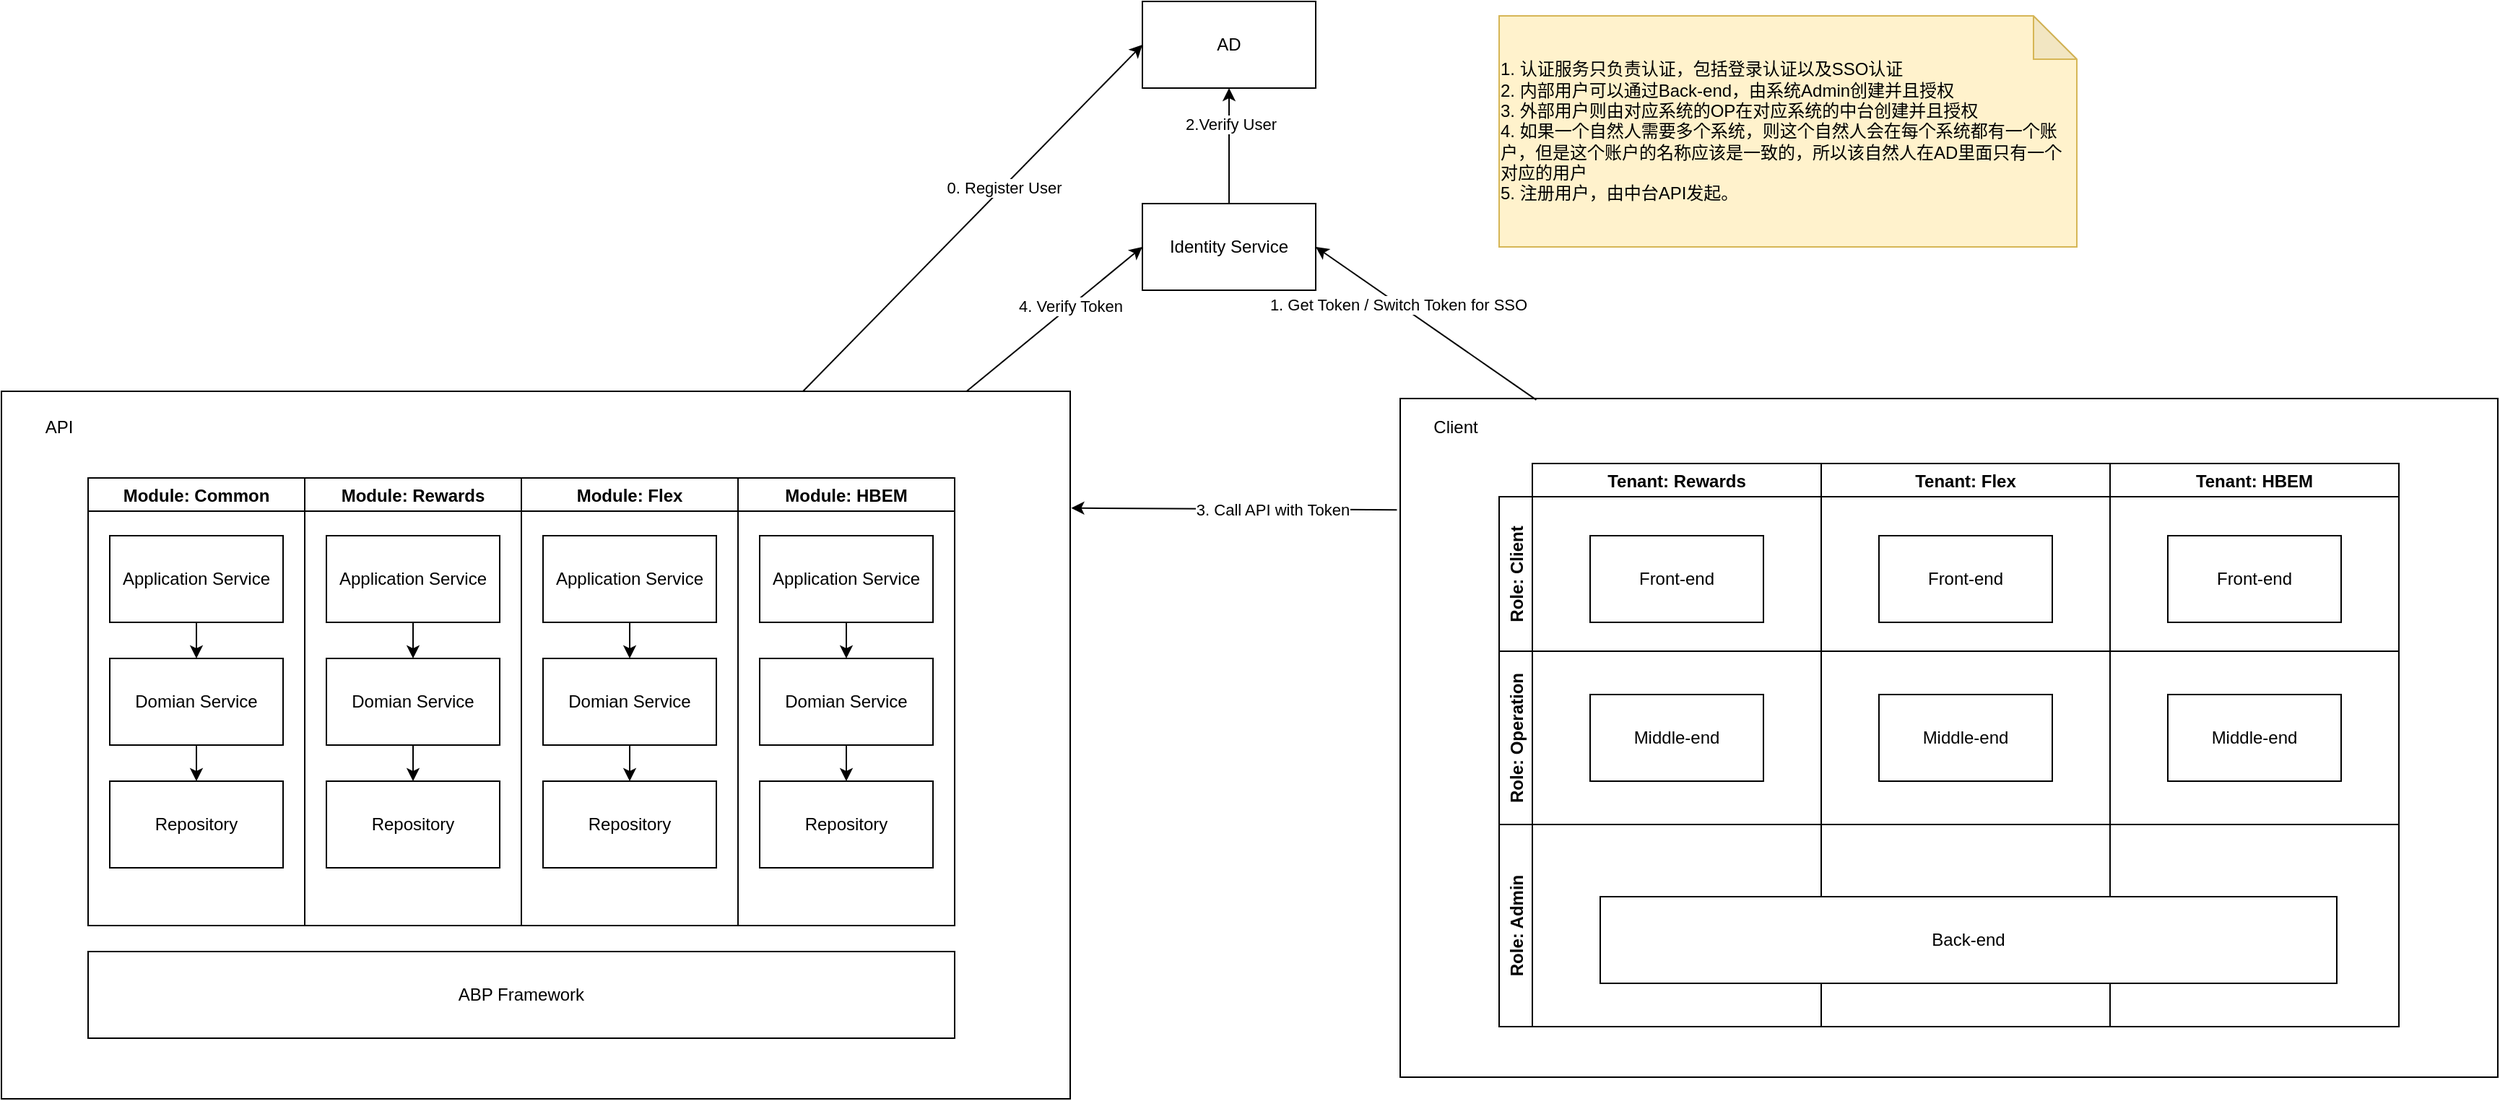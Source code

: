 <mxfile version="20.1.1" type="github" pages="9">
  <diagram id="swRwdmD24nRBNKfR8wYX" name="Overall">
    <mxGraphModel dx="3361" dy="1805" grid="1" gridSize="10" guides="1" tooltips="1" connect="1" arrows="1" fold="1" page="1" pageScale="1" pageWidth="850" pageHeight="1100" math="0" shadow="0">
      <root>
        <mxCell id="0" />
        <mxCell id="1" parent="0" />
        <mxCell id="dLYd8MaffXc8T0qKadW--39" value="" style="rounded=0;whiteSpace=wrap;html=1;" vertex="1" parent="1">
          <mxGeometry x="-930" y="180" width="740" height="490" as="geometry" />
        </mxCell>
        <mxCell id="dLYd8MaffXc8T0qKadW--20" value="" style="rounded=0;whiteSpace=wrap;html=1;" vertex="1" parent="1">
          <mxGeometry x="38.5" y="185" width="760" height="470" as="geometry" />
        </mxCell>
        <mxCell id="dLYd8MaffXc8T0qKadW--1" value="Identity Service" style="rounded=0;whiteSpace=wrap;html=1;" vertex="1" parent="1">
          <mxGeometry x="-140" y="50" width="120" height="60" as="geometry" />
        </mxCell>
        <mxCell id="dLYd8MaffXc8T0qKadW--3" value="Tenant: Rewards" style="swimlane;startSize=23;" vertex="1" parent="1">
          <mxGeometry x="130" y="230" width="200" height="390" as="geometry" />
        </mxCell>
        <mxCell id="dLYd8MaffXc8T0qKadW--2" value="Front-end" style="rounded=0;whiteSpace=wrap;html=1;" vertex="1" parent="dLYd8MaffXc8T0qKadW--3">
          <mxGeometry x="40" y="50" width="120" height="60" as="geometry" />
        </mxCell>
        <mxCell id="dLYd8MaffXc8T0qKadW--4" value="Middle-end" style="rounded=0;whiteSpace=wrap;html=1;" vertex="1" parent="dLYd8MaffXc8T0qKadW--3">
          <mxGeometry x="40" y="160" width="120" height="60" as="geometry" />
        </mxCell>
        <mxCell id="dLYd8MaffXc8T0qKadW--6" value="Tenant: Flex" style="swimlane;" vertex="1" parent="1">
          <mxGeometry x="330" y="230" width="200" height="390" as="geometry" />
        </mxCell>
        <mxCell id="dLYd8MaffXc8T0qKadW--7" value="Front-end" style="rounded=0;whiteSpace=wrap;html=1;" vertex="1" parent="dLYd8MaffXc8T0qKadW--6">
          <mxGeometry x="40" y="50" width="120" height="60" as="geometry" />
        </mxCell>
        <mxCell id="dLYd8MaffXc8T0qKadW--8" value="Middle-end" style="rounded=0;whiteSpace=wrap;html=1;" vertex="1" parent="dLYd8MaffXc8T0qKadW--6">
          <mxGeometry x="40" y="160" width="120" height="60" as="geometry" />
        </mxCell>
        <mxCell id="dLYd8MaffXc8T0qKadW--10" value="Tenant: HBEM" style="swimlane;" vertex="1" parent="1">
          <mxGeometry x="530" y="230" width="200" height="390" as="geometry" />
        </mxCell>
        <mxCell id="dLYd8MaffXc8T0qKadW--11" value="Front-end" style="rounded=0;whiteSpace=wrap;html=1;" vertex="1" parent="dLYd8MaffXc8T0qKadW--10">
          <mxGeometry x="40" y="50" width="120" height="60" as="geometry" />
        </mxCell>
        <mxCell id="dLYd8MaffXc8T0qKadW--12" value="Middle-end" style="rounded=0;whiteSpace=wrap;html=1;" vertex="1" parent="dLYd8MaffXc8T0qKadW--10">
          <mxGeometry x="40" y="160" width="120" height="60" as="geometry" />
        </mxCell>
        <mxCell id="dLYd8MaffXc8T0qKadW--14" value="Role: Admin" style="swimlane;horizontal=0;startSize=23;" vertex="1" parent="1">
          <mxGeometry x="107" y="480" width="623" height="140" as="geometry" />
        </mxCell>
        <mxCell id="dLYd8MaffXc8T0qKadW--5" value="Back-end" style="rounded=0;whiteSpace=wrap;html=1;" vertex="1" parent="dLYd8MaffXc8T0qKadW--14">
          <mxGeometry x="70" y="50" width="510" height="60" as="geometry" />
        </mxCell>
        <mxCell id="dLYd8MaffXc8T0qKadW--17" value="Role: Operation" style="swimlane;horizontal=0;" vertex="1" parent="1">
          <mxGeometry x="107" y="360" width="623" height="120" as="geometry" />
        </mxCell>
        <mxCell id="dLYd8MaffXc8T0qKadW--19" value="Role: Client" style="swimlane;horizontal=0;" vertex="1" parent="1">
          <mxGeometry x="107" y="253" width="623" height="107" as="geometry" />
        </mxCell>
        <mxCell id="dLYd8MaffXc8T0qKadW--21" value="Client" style="text;html=1;strokeColor=none;fillColor=none;align=center;verticalAlign=middle;whiteSpace=wrap;rounded=0;" vertex="1" parent="1">
          <mxGeometry x="47" y="190" width="60" height="30" as="geometry" />
        </mxCell>
        <mxCell id="dLYd8MaffXc8T0qKadW--22" value="Module: Rewards" style="swimlane;" vertex="1" parent="1">
          <mxGeometry x="-720" y="240" width="150" height="310" as="geometry" />
        </mxCell>
        <mxCell id="ON6syDoRwTHtTgmHB61R-2" style="edgeStyle=orthogonalEdgeStyle;rounded=0;orthogonalLoop=1;jettySize=auto;html=1;entryX=0.5;entryY=0;entryDx=0;entryDy=0;startArrow=none;startFill=0;endArrow=classic;endFill=1;" edge="1" parent="dLYd8MaffXc8T0qKadW--22" source="dLYd8MaffXc8T0qKadW--23" target="dLYd8MaffXc8T0qKadW--31">
          <mxGeometry relative="1" as="geometry" />
        </mxCell>
        <mxCell id="dLYd8MaffXc8T0qKadW--23" value="Application Service" style="rounded=0;whiteSpace=wrap;html=1;" vertex="1" parent="dLYd8MaffXc8T0qKadW--22">
          <mxGeometry x="15" y="40" width="120" height="60" as="geometry" />
        </mxCell>
        <mxCell id="ON6syDoRwTHtTgmHB61R-3" style="edgeStyle=orthogonalEdgeStyle;rounded=0;orthogonalLoop=1;jettySize=auto;html=1;entryX=0.5;entryY=0;entryDx=0;entryDy=0;startArrow=none;startFill=0;endArrow=classic;endFill=1;" edge="1" parent="dLYd8MaffXc8T0qKadW--22" source="dLYd8MaffXc8T0qKadW--31" target="dLYd8MaffXc8T0qKadW--35">
          <mxGeometry relative="1" as="geometry" />
        </mxCell>
        <mxCell id="dLYd8MaffXc8T0qKadW--31" value="Domian Service" style="rounded=0;whiteSpace=wrap;html=1;" vertex="1" parent="dLYd8MaffXc8T0qKadW--22">
          <mxGeometry x="15" y="125" width="120" height="60" as="geometry" />
        </mxCell>
        <mxCell id="dLYd8MaffXc8T0qKadW--35" value="Repository" style="rounded=0;whiteSpace=wrap;html=1;" vertex="1" parent="dLYd8MaffXc8T0qKadW--22">
          <mxGeometry x="15" y="210" width="120" height="60" as="geometry" />
        </mxCell>
        <mxCell id="dLYd8MaffXc8T0qKadW--24" value="Module: Common" style="swimlane;startSize=23;" vertex="1" parent="1">
          <mxGeometry x="-870" y="240" width="150" height="310" as="geometry" />
        </mxCell>
        <mxCell id="dLYd8MaffXc8T0qKadW--55" style="edgeStyle=orthogonalEdgeStyle;rounded=0;orthogonalLoop=1;jettySize=auto;html=1;entryX=0.5;entryY=0;entryDx=0;entryDy=0;startArrow=none;startFill=0;endArrow=classic;endFill=1;" edge="1" parent="dLYd8MaffXc8T0qKadW--24" source="dLYd8MaffXc8T0qKadW--25" target="dLYd8MaffXc8T0qKadW--30">
          <mxGeometry relative="1" as="geometry" />
        </mxCell>
        <mxCell id="dLYd8MaffXc8T0qKadW--25" value="Application Service" style="rounded=0;whiteSpace=wrap;html=1;" vertex="1" parent="dLYd8MaffXc8T0qKadW--24">
          <mxGeometry x="15" y="40" width="120" height="60" as="geometry" />
        </mxCell>
        <mxCell id="dLYd8MaffXc8T0qKadW--56" style="edgeStyle=orthogonalEdgeStyle;rounded=0;orthogonalLoop=1;jettySize=auto;html=1;entryX=0.5;entryY=0;entryDx=0;entryDy=0;startArrow=none;startFill=0;endArrow=classic;endFill=1;" edge="1" parent="dLYd8MaffXc8T0qKadW--24" source="dLYd8MaffXc8T0qKadW--30" target="dLYd8MaffXc8T0qKadW--34">
          <mxGeometry relative="1" as="geometry" />
        </mxCell>
        <mxCell id="dLYd8MaffXc8T0qKadW--30" value="Domian Service" style="rounded=0;whiteSpace=wrap;html=1;" vertex="1" parent="dLYd8MaffXc8T0qKadW--24">
          <mxGeometry x="15" y="125" width="120" height="60" as="geometry" />
        </mxCell>
        <mxCell id="dLYd8MaffXc8T0qKadW--34" value="Repository" style="rounded=0;whiteSpace=wrap;html=1;" vertex="1" parent="dLYd8MaffXc8T0qKadW--24">
          <mxGeometry x="15" y="210" width="120" height="60" as="geometry" />
        </mxCell>
        <mxCell id="dLYd8MaffXc8T0qKadW--26" value="Module: Flex" style="swimlane;startSize=23;" vertex="1" parent="1">
          <mxGeometry x="-570" y="240" width="150" height="310" as="geometry" />
        </mxCell>
        <mxCell id="ON6syDoRwTHtTgmHB61R-4" style="edgeStyle=orthogonalEdgeStyle;rounded=0;orthogonalLoop=1;jettySize=auto;html=1;entryX=0.5;entryY=0;entryDx=0;entryDy=0;startArrow=none;startFill=0;endArrow=classic;endFill=1;" edge="1" parent="dLYd8MaffXc8T0qKadW--26" source="dLYd8MaffXc8T0qKadW--27" target="dLYd8MaffXc8T0qKadW--32">
          <mxGeometry relative="1" as="geometry" />
        </mxCell>
        <mxCell id="dLYd8MaffXc8T0qKadW--27" value="Application Service" style="rounded=0;whiteSpace=wrap;html=1;" vertex="1" parent="dLYd8MaffXc8T0qKadW--26">
          <mxGeometry x="15" y="40" width="120" height="60" as="geometry" />
        </mxCell>
        <mxCell id="ON6syDoRwTHtTgmHB61R-5" value="" style="edgeStyle=orthogonalEdgeStyle;rounded=0;orthogonalLoop=1;jettySize=auto;html=1;startArrow=none;startFill=0;endArrow=classic;endFill=1;" edge="1" parent="dLYd8MaffXc8T0qKadW--26" source="dLYd8MaffXc8T0qKadW--32" target="dLYd8MaffXc8T0qKadW--36">
          <mxGeometry relative="1" as="geometry" />
        </mxCell>
        <mxCell id="dLYd8MaffXc8T0qKadW--32" value="Domian Service" style="rounded=0;whiteSpace=wrap;html=1;" vertex="1" parent="dLYd8MaffXc8T0qKadW--26">
          <mxGeometry x="15" y="125" width="120" height="60" as="geometry" />
        </mxCell>
        <mxCell id="dLYd8MaffXc8T0qKadW--36" value="Repository" style="rounded=0;whiteSpace=wrap;html=1;" vertex="1" parent="dLYd8MaffXc8T0qKadW--26">
          <mxGeometry x="15" y="210" width="120" height="60" as="geometry" />
        </mxCell>
        <mxCell id="dLYd8MaffXc8T0qKadW--28" value="Module: HBEM" style="swimlane;" vertex="1" parent="1">
          <mxGeometry x="-420" y="240" width="150" height="310" as="geometry" />
        </mxCell>
        <mxCell id="ON6syDoRwTHtTgmHB61R-6" style="edgeStyle=orthogonalEdgeStyle;rounded=0;orthogonalLoop=1;jettySize=auto;html=1;startArrow=none;startFill=0;endArrow=classic;endFill=1;" edge="1" parent="dLYd8MaffXc8T0qKadW--28" source="dLYd8MaffXc8T0qKadW--29" target="dLYd8MaffXc8T0qKadW--33">
          <mxGeometry relative="1" as="geometry" />
        </mxCell>
        <mxCell id="dLYd8MaffXc8T0qKadW--29" value="Application Service" style="rounded=0;whiteSpace=wrap;html=1;" vertex="1" parent="dLYd8MaffXc8T0qKadW--28">
          <mxGeometry x="15" y="40" width="120" height="60" as="geometry" />
        </mxCell>
        <mxCell id="ON6syDoRwTHtTgmHB61R-7" style="edgeStyle=orthogonalEdgeStyle;rounded=0;orthogonalLoop=1;jettySize=auto;html=1;entryX=0.5;entryY=0;entryDx=0;entryDy=0;startArrow=none;startFill=0;endArrow=classic;endFill=1;" edge="1" parent="dLYd8MaffXc8T0qKadW--28" source="dLYd8MaffXc8T0qKadW--33" target="dLYd8MaffXc8T0qKadW--37">
          <mxGeometry relative="1" as="geometry" />
        </mxCell>
        <mxCell id="dLYd8MaffXc8T0qKadW--33" value="Domian Service" style="rounded=0;whiteSpace=wrap;html=1;" vertex="1" parent="dLYd8MaffXc8T0qKadW--28">
          <mxGeometry x="15" y="125" width="120" height="60" as="geometry" />
        </mxCell>
        <mxCell id="dLYd8MaffXc8T0qKadW--37" value="Repository" style="rounded=0;whiteSpace=wrap;html=1;" vertex="1" parent="dLYd8MaffXc8T0qKadW--28">
          <mxGeometry x="15" y="210" width="120" height="60" as="geometry" />
        </mxCell>
        <mxCell id="dLYd8MaffXc8T0qKadW--40" value="API" style="text;html=1;strokeColor=none;fillColor=none;align=center;verticalAlign=middle;whiteSpace=wrap;rounded=0;" vertex="1" parent="1">
          <mxGeometry x="-920" y="190" width="60" height="30" as="geometry" />
        </mxCell>
        <mxCell id="dLYd8MaffXc8T0qKadW--41" value="ABP Framework" style="rounded=0;whiteSpace=wrap;html=1;" vertex="1" parent="1">
          <mxGeometry x="-870" y="568" width="600" height="60" as="geometry" />
        </mxCell>
        <mxCell id="dLYd8MaffXc8T0qKadW--42" value="AD" style="rounded=0;whiteSpace=wrap;html=1;" vertex="1" parent="1">
          <mxGeometry x="-140" y="-90" width="120" height="60" as="geometry" />
        </mxCell>
        <mxCell id="dLYd8MaffXc8T0qKadW--44" value="" style="endArrow=classic;startArrow=none;html=1;rounded=0;entryX=0.5;entryY=1;entryDx=0;entryDy=0;startFill=0;" edge="1" parent="1" source="dLYd8MaffXc8T0qKadW--1" target="dLYd8MaffXc8T0qKadW--42">
          <mxGeometry width="50" height="50" relative="1" as="geometry">
            <mxPoint x="-380" y="40" as="sourcePoint" />
            <mxPoint x="-330" y="-10" as="targetPoint" />
          </mxGeometry>
        </mxCell>
        <mxCell id="dLYd8MaffXc8T0qKadW--51" value="2.Verify User" style="edgeLabel;html=1;align=center;verticalAlign=middle;resizable=0;points=[];" vertex="1" connectable="0" parent="dLYd8MaffXc8T0qKadW--44">
          <mxGeometry x="0.375" y="-1" relative="1" as="geometry">
            <mxPoint as="offset" />
          </mxGeometry>
        </mxCell>
        <mxCell id="dLYd8MaffXc8T0qKadW--45" value="" style="endArrow=classic;startArrow=none;html=1;rounded=0;entryX=0;entryY=0.5;entryDx=0;entryDy=0;startFill=0;" edge="1" parent="1" source="dLYd8MaffXc8T0qKadW--39" target="dLYd8MaffXc8T0qKadW--1">
          <mxGeometry width="50" height="50" relative="1" as="geometry">
            <mxPoint x="-340" y="140" as="sourcePoint" />
            <mxPoint x="-290" y="90" as="targetPoint" />
          </mxGeometry>
        </mxCell>
        <mxCell id="dLYd8MaffXc8T0qKadW--50" value="4. Verify Token" style="edgeLabel;html=1;align=center;verticalAlign=middle;resizable=0;points=[];" vertex="1" connectable="0" parent="dLYd8MaffXc8T0qKadW--45">
          <mxGeometry x="0.179" relative="1" as="geometry">
            <mxPoint as="offset" />
          </mxGeometry>
        </mxCell>
        <mxCell id="dLYd8MaffXc8T0qKadW--46" value="" style="endArrow=classic;startArrow=none;html=1;rounded=0;entryX=1;entryY=0.5;entryDx=0;entryDy=0;exitX=0.124;exitY=0.002;exitDx=0;exitDy=0;exitPerimeter=0;startFill=0;" edge="1" parent="1" source="dLYd8MaffXc8T0qKadW--20" target="dLYd8MaffXc8T0qKadW--1">
          <mxGeometry width="50" height="50" relative="1" as="geometry">
            <mxPoint x="160.001" y="130" as="sourcePoint" />
            <mxPoint x="281.74" y="30" as="targetPoint" />
          </mxGeometry>
        </mxCell>
        <mxCell id="dLYd8MaffXc8T0qKadW--48" value="1. Get Token / Switch Token for SSO" style="edgeLabel;html=1;align=center;verticalAlign=middle;resizable=0;points=[];" vertex="1" connectable="0" parent="dLYd8MaffXc8T0qKadW--46">
          <mxGeometry x="0.257" relative="1" as="geometry">
            <mxPoint as="offset" />
          </mxGeometry>
        </mxCell>
        <mxCell id="dLYd8MaffXc8T0qKadW--47" value="" style="endArrow=none;startArrow=classic;html=1;rounded=0;entryX=-0.003;entryY=0.164;entryDx=0;entryDy=0;entryPerimeter=0;exitX=1.001;exitY=0.165;exitDx=0;exitDy=0;exitPerimeter=0;endFill=0;" edge="1" parent="1" source="dLYd8MaffXc8T0qKadW--39" target="dLYd8MaffXc8T0qKadW--20">
          <mxGeometry width="50" height="50" relative="1" as="geometry">
            <mxPoint x="-129.999" y="290" as="sourcePoint" />
            <mxPoint x="-8.26" y="190" as="targetPoint" />
          </mxGeometry>
        </mxCell>
        <mxCell id="dLYd8MaffXc8T0qKadW--49" value="3. Call API with Token" style="edgeLabel;html=1;align=center;verticalAlign=middle;resizable=0;points=[];" vertex="1" connectable="0" parent="dLYd8MaffXc8T0qKadW--47">
          <mxGeometry x="0.235" relative="1" as="geometry">
            <mxPoint as="offset" />
          </mxGeometry>
        </mxCell>
        <mxCell id="dLYd8MaffXc8T0qKadW--52" value="" style="endArrow=classic;startArrow=none;html=1;rounded=0;entryX=0;entryY=0.5;entryDx=0;entryDy=0;startFill=0;exitX=0.75;exitY=0;exitDx=0;exitDy=0;" edge="1" parent="1" source="dLYd8MaffXc8T0qKadW--39" target="dLYd8MaffXc8T0qKadW--42">
          <mxGeometry width="50" height="50" relative="1" as="geometry">
            <mxPoint x="-499.999" y="40" as="sourcePoint" />
            <mxPoint x="-378.26" y="-60" as="targetPoint" />
          </mxGeometry>
        </mxCell>
        <mxCell id="dLYd8MaffXc8T0qKadW--53" value="0. Register User" style="edgeLabel;html=1;align=center;verticalAlign=middle;resizable=0;points=[];" vertex="1" connectable="0" parent="dLYd8MaffXc8T0qKadW--52">
          <mxGeometry x="0.179" relative="1" as="geometry">
            <mxPoint as="offset" />
          </mxGeometry>
        </mxCell>
        <mxCell id="4oMpkSNZn0KU_wKnw_V8-1" value="&lt;p style=&quot;line-height: 1.4&quot;&gt;&lt;/p&gt;&lt;div style=&quot;text-align: left&quot;&gt;1. 认证服务只负责认证，包括登录认证以及SSO认证&lt;/div&gt;&lt;div style=&quot;text-align: left&quot;&gt;2. 内部用户可以通过Back-end，由系统Admin创建并且授权&lt;/div&gt;&lt;div style=&quot;text-align: left&quot;&gt;3. 外部用户则由对应系统的OP在对应系统的中台创建并且授权&lt;/div&gt;&lt;div style=&quot;text-align: left&quot;&gt;4. 如果一个自然人需要多个系统，则这个自然人会在每个系统都有一个账户，但是这个账户的名称应该是一致的，所以该自然人在AD里面只有一个对应的用户&lt;/div&gt;&lt;div style=&quot;text-align: left&quot;&gt;5. 注册用户，由中台API发起。&lt;/div&gt;&lt;p&gt;&lt;/p&gt;" style="shape=note;whiteSpace=wrap;html=1;backgroundOutline=1;darkOpacity=0.05;fillColor=#fff2cc;strokeColor=#d6b656;" vertex="1" parent="1">
          <mxGeometry x="107" y="-80" width="400" height="160" as="geometry" />
        </mxCell>
      </root>
    </mxGraphModel>
  </diagram>
  <diagram id="h62QO9GPhtBZzxxnN25p" name="Login#1">
    <mxGraphModel dx="1661" dy="762" grid="1" gridSize="10" guides="1" tooltips="1" connect="1" arrows="1" fold="1" page="1" pageScale="1" pageWidth="850" pageHeight="1100" math="0" shadow="0">
      <root>
        <mxCell id="0" />
        <mxCell id="1" parent="0" />
        <mxCell id="08RHCY_nA2Y-Jt_lYaxq-1" value="Front-end Client" style="rounded=1;whiteSpace=wrap;html=1;" vertex="1" parent="1">
          <mxGeometry x="130" y="200" width="120" height="50" as="geometry" />
        </mxCell>
        <mxCell id="08RHCY_nA2Y-Jt_lYaxq-2" value="Identity Service" style="rounded=1;whiteSpace=wrap;html=1;" vertex="1" parent="1">
          <mxGeometry x="360" y="200" width="120" height="50" as="geometry" />
        </mxCell>
        <mxCell id="08RHCY_nA2Y-Jt_lYaxq-3" value="Active Directory / Open LDAP" style="rounded=1;whiteSpace=wrap;html=1;" vertex="1" parent="1">
          <mxGeometry x="600" y="200" width="180" height="50" as="geometry" />
        </mxCell>
        <mxCell id="08RHCY_nA2Y-Jt_lYaxq-4" value="" style="edgeStyle=elbowEdgeStyle;elbow=horizontal;endArrow=none;dashed=1;exitX=0.5;exitY=1;exitDx=0;exitDy=0;" edge="1" parent="1">
          <mxGeometry x="229.5" y="470" width="100" height="100" as="geometry">
            <mxPoint x="189.5" y="250" as="sourcePoint" />
            <mxPoint x="190" y="290" as="targetPoint" />
          </mxGeometry>
        </mxCell>
        <mxCell id="08RHCY_nA2Y-Jt_lYaxq-5" value="" style="html=1;points=[];perimeter=orthogonalPerimeter;" vertex="1" parent="1">
          <mxGeometry x="185" y="290" width="10" height="330" as="geometry" />
        </mxCell>
        <mxCell id="08RHCY_nA2Y-Jt_lYaxq-6" value="dispatch" style="html=1;verticalAlign=bottom;endArrow=block;entryX=0;entryY=0;rounded=0;fontColor=none;noLabel=1;" edge="1" parent="1" target="08RHCY_nA2Y-Jt_lYaxq-5">
          <mxGeometry relative="1" as="geometry">
            <mxPoint x="115" y="290" as="sourcePoint" />
          </mxGeometry>
        </mxCell>
        <mxCell id="08RHCY_nA2Y-Jt_lYaxq-7" value="return" style="html=1;verticalAlign=bottom;endArrow=open;dashed=1;endSize=8;exitX=0;exitY=0.95;rounded=0;fontColor=none;noLabel=1;" edge="1" parent="1" source="08RHCY_nA2Y-Jt_lYaxq-5">
          <mxGeometry relative="1" as="geometry">
            <mxPoint x="110" y="604" as="targetPoint" />
          </mxGeometry>
        </mxCell>
        <mxCell id="08RHCY_nA2Y-Jt_lYaxq-8" value="login(user_name, password, tenant)" style="text;html=1;strokeColor=none;fillColor=none;align=center;verticalAlign=middle;whiteSpace=wrap;rounded=0;fontColor=none;" vertex="1" parent="1">
          <mxGeometry x="90" y="260" width="210" height="30" as="geometry" />
        </mxCell>
        <mxCell id="08RHCY_nA2Y-Jt_lYaxq-9" value="token" style="text;html=1;strokeColor=none;fillColor=none;align=center;verticalAlign=middle;whiteSpace=wrap;rounded=0;fontColor=none;" vertex="1" parent="1">
          <mxGeometry x="100" y="570" width="80" height="30" as="geometry" />
        </mxCell>
        <mxCell id="08RHCY_nA2Y-Jt_lYaxq-10" value="" style="edgeStyle=elbowEdgeStyle;elbow=horizontal;endArrow=none;dashed=1;exitX=0.5;exitY=1;exitDx=0;exitDy=0;entryX=0.2;entryY=0.088;entryDx=0;entryDy=0;entryPerimeter=0;" edge="1" parent="1" target="08RHCY_nA2Y-Jt_lYaxq-11">
          <mxGeometry x="460.72" y="470" width="100" height="100" as="geometry">
            <mxPoint x="420.72" y="250" as="sourcePoint" />
            <mxPoint x="419" y="350" as="targetPoint" />
          </mxGeometry>
        </mxCell>
        <mxCell id="08RHCY_nA2Y-Jt_lYaxq-11" value="" style="html=1;points=[];perimeter=orthogonalPerimeter;fontColor=none;" vertex="1" parent="1">
          <mxGeometry x="415" y="370" width="10" height="170" as="geometry" />
        </mxCell>
        <mxCell id="08RHCY_nA2Y-Jt_lYaxq-12" value="dispatch" style="html=1;verticalAlign=bottom;endArrow=block;entryX=0;entryY=0;rounded=0;fontColor=none;noLabel=1;exitX=0.8;exitY=0.242;exitDx=0;exitDy=0;exitPerimeter=0;" edge="1" parent="1" source="08RHCY_nA2Y-Jt_lYaxq-5" target="08RHCY_nA2Y-Jt_lYaxq-11">
          <mxGeometry relative="1" as="geometry">
            <mxPoint x="265" y="370" as="sourcePoint" />
          </mxGeometry>
        </mxCell>
        <mxCell id="08RHCY_nA2Y-Jt_lYaxq-13" value="return" style="html=1;verticalAlign=bottom;endArrow=open;dashed=1;endSize=8;exitX=0;exitY=0.95;rounded=0;fontColor=none;noLabel=1;entryX=0.8;entryY=0.73;entryDx=0;entryDy=0;entryPerimeter=0;" edge="1" parent="1" source="08RHCY_nA2Y-Jt_lYaxq-11" target="08RHCY_nA2Y-Jt_lYaxq-5">
          <mxGeometry relative="1" as="geometry">
            <mxPoint x="270" y="531" as="targetPoint" />
          </mxGeometry>
        </mxCell>
        <mxCell id="08RHCY_nA2Y-Jt_lYaxq-14" value="login(user_name, password, tenant)" style="text;html=1;strokeColor=none;fillColor=none;align=center;verticalAlign=middle;whiteSpace=wrap;rounded=0;fontColor=none;" vertex="1" parent="1">
          <mxGeometry x="200" y="330" width="210" height="30" as="geometry" />
        </mxCell>
        <mxCell id="08RHCY_nA2Y-Jt_lYaxq-15" value="token" style="text;html=1;strokeColor=none;fillColor=none;align=center;verticalAlign=middle;whiteSpace=wrap;rounded=0;fontColor=none;" vertex="1" parent="1">
          <mxGeometry x="210" y="500" width="190" height="30" as="geometry" />
        </mxCell>
        <mxCell id="08RHCY_nA2Y-Jt_lYaxq-16" value="" style="edgeStyle=elbowEdgeStyle;elbow=horizontal;endArrow=none;dashed=1;exitX=0.5;exitY=1;exitDx=0;exitDy=0;" edge="1" parent="1">
          <mxGeometry x="731.86" y="467.52" width="100" height="100" as="geometry">
            <mxPoint x="691.86" y="247.52" as="sourcePoint" />
            <mxPoint x="688" y="400" as="targetPoint" />
          </mxGeometry>
        </mxCell>
        <mxCell id="08RHCY_nA2Y-Jt_lYaxq-17" value="" style="html=1;points=[];perimeter=orthogonalPerimeter;fontColor=none;" vertex="1" parent="1">
          <mxGeometry x="685" y="400" width="10" height="80" as="geometry" />
        </mxCell>
        <mxCell id="08RHCY_nA2Y-Jt_lYaxq-18" value="dispatch" style="html=1;verticalAlign=bottom;endArrow=block;entryX=0;entryY=0;rounded=0;fontColor=none;exitX=1.5;exitY=0.176;exitDx=0;exitDy=0;exitPerimeter=0;noLabel=1;" edge="1" parent="1" source="08RHCY_nA2Y-Jt_lYaxq-11" target="08RHCY_nA2Y-Jt_lYaxq-17">
          <mxGeometry relative="1" as="geometry">
            <mxPoint x="615" y="400" as="sourcePoint" />
          </mxGeometry>
        </mxCell>
        <mxCell id="08RHCY_nA2Y-Jt_lYaxq-19" value="return" style="html=1;verticalAlign=bottom;endArrow=open;dashed=1;endSize=8;exitX=0;exitY=0.95;rounded=0;fontColor=none;entryX=1.5;entryY=0.624;entryDx=0;entryDy=0;entryPerimeter=0;noLabel=1;" edge="1" parent="1" source="08RHCY_nA2Y-Jt_lYaxq-17" target="08RHCY_nA2Y-Jt_lYaxq-11">
          <mxGeometry relative="1" as="geometry">
            <mxPoint x="615" y="476" as="targetPoint" />
          </mxGeometry>
        </mxCell>
        <mxCell id="08RHCY_nA2Y-Jt_lYaxq-20" value="login(user_name, password)" style="text;html=1;strokeColor=none;fillColor=none;align=center;verticalAlign=middle;whiteSpace=wrap;rounded=0;fontColor=none;" vertex="1" parent="1">
          <mxGeometry x="465" y="370" width="210" height="30" as="geometry" />
        </mxCell>
        <mxCell id="08RHCY_nA2Y-Jt_lYaxq-21" value="user_info" style="text;html=1;strokeColor=none;fillColor=none;align=center;verticalAlign=middle;whiteSpace=wrap;rounded=0;fontColor=none;" vertex="1" parent="1">
          <mxGeometry x="475" y="450" width="190" height="30" as="geometry" />
        </mxCell>
        <mxCell id="OwTcfa6Jj6gpHYDIPsSV-1" value="&lt;p style=&quot;line-height: 1.4&quot;&gt;&lt;/p&gt;&lt;div style=&quot;text-align: left&quot;&gt;1. 前端用户传输user_name, password以及tenant给到认证服务&lt;/div&gt;&lt;div style=&quot;text-align: left&quot;&gt;2. 认证服务传输user_name, password到AD验证&lt;/div&gt;&lt;div style=&quot;text-align: left&quot;&gt;3. 如果验证通过，AD返回用户信息给到认证服务，认证服务利用用户信息中可以访问的Tenant对Tenant参数进行比对&lt;/div&gt;&lt;div style=&quot;text-align: left&quot;&gt;4. 如果比对通过，则返回端用户在该tenant下对应的User的Token&lt;/div&gt;&lt;p&gt;&lt;/p&gt;" style="shape=note;whiteSpace=wrap;html=1;backgroundOutline=1;darkOpacity=0.05;fillColor=#fff2cc;strokeColor=#d6b656;" vertex="1" parent="1">
          <mxGeometry x="270" y="560" width="400" height="160" as="geometry" />
        </mxCell>
        <mxCell id="FI9fwJADPWSTf1FCV3ku-1" value="#1: Login with User Name and Password" style="text;strokeColor=none;fillColor=none;html=1;fontSize=24;fontStyle=1;verticalAlign=middle;align=center;" vertex="1" parent="1">
          <mxGeometry x="360" y="30" width="100" height="40" as="geometry" />
        </mxCell>
      </root>
    </mxGraphModel>
  </diagram>
  <diagram name="Login#2" id="_Wfz3NMBEmT7sMtxBxJj">
    <mxGraphModel dx="2511" dy="762" grid="1" gridSize="10" guides="1" tooltips="1" connect="1" arrows="1" fold="1" page="1" pageScale="1" pageWidth="850" pageHeight="1100" math="0" shadow="0">
      <root>
        <mxCell id="FKMZ6QL55wnliXa2MSdZ-0" />
        <mxCell id="FKMZ6QL55wnliXa2MSdZ-1" parent="FKMZ6QL55wnliXa2MSdZ-0" />
        <mxCell id="FKMZ6QL55wnliXa2MSdZ-2" value="Front-end Client" style="rounded=1;whiteSpace=wrap;html=1;" vertex="1" parent="FKMZ6QL55wnliXa2MSdZ-1">
          <mxGeometry x="-710" y="160" width="120" height="50" as="geometry" />
        </mxCell>
        <mxCell id="FKMZ6QL55wnliXa2MSdZ-3" value="Identity Service" style="rounded=1;whiteSpace=wrap;html=1;" vertex="1" parent="FKMZ6QL55wnliXa2MSdZ-1">
          <mxGeometry x="-480" y="160" width="120" height="50" as="geometry" />
        </mxCell>
        <mxCell id="FKMZ6QL55wnliXa2MSdZ-4" value="" style="edgeStyle=elbowEdgeStyle;elbow=horizontal;endArrow=none;dashed=1;exitX=0.5;exitY=1;exitDx=0;exitDy=0;" edge="1" parent="FKMZ6QL55wnliXa2MSdZ-1">
          <mxGeometry x="-610.5" y="430" width="100" height="100" as="geometry">
            <mxPoint x="-650.5" y="210" as="sourcePoint" />
            <mxPoint x="-650" y="250" as="targetPoint" />
          </mxGeometry>
        </mxCell>
        <mxCell id="FKMZ6QL55wnliXa2MSdZ-5" value="" style="html=1;points=[];perimeter=orthogonalPerimeter;" vertex="1" parent="FKMZ6QL55wnliXa2MSdZ-1">
          <mxGeometry x="-655" y="250" width="10" height="330" as="geometry" />
        </mxCell>
        <mxCell id="FKMZ6QL55wnliXa2MSdZ-6" value="dispatch" style="html=1;verticalAlign=bottom;endArrow=block;entryX=0;entryY=0;rounded=0;fontColor=none;noLabel=1;" edge="1" parent="FKMZ6QL55wnliXa2MSdZ-1" target="FKMZ6QL55wnliXa2MSdZ-5">
          <mxGeometry relative="1" as="geometry">
            <mxPoint x="-725" y="250" as="sourcePoint" />
          </mxGeometry>
        </mxCell>
        <mxCell id="FKMZ6QL55wnliXa2MSdZ-7" value="return" style="html=1;verticalAlign=bottom;endArrow=open;dashed=1;endSize=8;exitX=0;exitY=0.95;rounded=0;fontColor=none;noLabel=1;" edge="1" parent="FKMZ6QL55wnliXa2MSdZ-1" source="FKMZ6QL55wnliXa2MSdZ-5">
          <mxGeometry relative="1" as="geometry">
            <mxPoint x="-730" y="564" as="targetPoint" />
          </mxGeometry>
        </mxCell>
        <mxCell id="FKMZ6QL55wnliXa2MSdZ-8" value="external_login&lt;br&gt;(credentail, tenant, provider)" style="text;html=1;strokeColor=none;fillColor=none;align=center;verticalAlign=middle;whiteSpace=wrap;rounded=0;fontColor=none;" vertex="1" parent="FKMZ6QL55wnliXa2MSdZ-1">
          <mxGeometry x="-840" y="220" width="210" height="30" as="geometry" />
        </mxCell>
        <mxCell id="FKMZ6QL55wnliXa2MSdZ-9" value="new token" style="text;html=1;strokeColor=none;fillColor=none;align=center;verticalAlign=middle;whiteSpace=wrap;rounded=0;fontColor=none;" vertex="1" parent="FKMZ6QL55wnliXa2MSdZ-1">
          <mxGeometry x="-740" y="530" width="80" height="30" as="geometry" />
        </mxCell>
        <mxCell id="FKMZ6QL55wnliXa2MSdZ-10" value="" style="edgeStyle=elbowEdgeStyle;elbow=horizontal;endArrow=none;dashed=1;exitX=0.5;exitY=1;exitDx=0;exitDy=0;entryX=0.2;entryY=0.088;entryDx=0;entryDy=0;entryPerimeter=0;" edge="1" parent="FKMZ6QL55wnliXa2MSdZ-1" target="FKMZ6QL55wnliXa2MSdZ-11">
          <mxGeometry x="-379.28" y="430" width="100" height="100" as="geometry">
            <mxPoint x="-419.28" y="210" as="sourcePoint" />
            <mxPoint x="-421" y="310" as="targetPoint" />
          </mxGeometry>
        </mxCell>
        <mxCell id="FKMZ6QL55wnliXa2MSdZ-11" value="" style="html=1;points=[];perimeter=orthogonalPerimeter;fontColor=none;" vertex="1" parent="FKMZ6QL55wnliXa2MSdZ-1">
          <mxGeometry x="-425" y="330" width="10" height="170" as="geometry" />
        </mxCell>
        <mxCell id="FKMZ6QL55wnliXa2MSdZ-12" value="dispatch" style="html=1;verticalAlign=bottom;endArrow=block;entryX=0;entryY=0;rounded=0;fontColor=none;noLabel=1;exitX=0.8;exitY=0.242;exitDx=0;exitDy=0;exitPerimeter=0;" edge="1" parent="FKMZ6QL55wnliXa2MSdZ-1" source="FKMZ6QL55wnliXa2MSdZ-5" target="FKMZ6QL55wnliXa2MSdZ-11">
          <mxGeometry relative="1" as="geometry">
            <mxPoint x="-575" y="330" as="sourcePoint" />
          </mxGeometry>
        </mxCell>
        <mxCell id="FKMZ6QL55wnliXa2MSdZ-13" value="return" style="html=1;verticalAlign=bottom;endArrow=open;dashed=1;endSize=8;exitX=0;exitY=0.95;rounded=0;fontColor=none;noLabel=1;entryX=0.8;entryY=0.73;entryDx=0;entryDy=0;entryPerimeter=0;" edge="1" parent="FKMZ6QL55wnliXa2MSdZ-1" source="FKMZ6QL55wnliXa2MSdZ-11" target="FKMZ6QL55wnliXa2MSdZ-5">
          <mxGeometry relative="1" as="geometry">
            <mxPoint x="-570" y="491" as="targetPoint" />
          </mxGeometry>
        </mxCell>
        <mxCell id="FKMZ6QL55wnliXa2MSdZ-14" value="external_login&lt;br&gt;(credentail, tenant, provider)" style="text;html=1;strokeColor=none;fillColor=none;align=center;verticalAlign=middle;whiteSpace=wrap;rounded=0;fontColor=none;" vertex="1" parent="FKMZ6QL55wnliXa2MSdZ-1">
          <mxGeometry x="-640" y="290" width="210" height="30" as="geometry" />
        </mxCell>
        <mxCell id="FKMZ6QL55wnliXa2MSdZ-15" value="new token" style="text;html=1;strokeColor=none;fillColor=none;align=center;verticalAlign=middle;whiteSpace=wrap;rounded=0;fontColor=none;" vertex="1" parent="FKMZ6QL55wnliXa2MSdZ-1">
          <mxGeometry x="-630" y="460" width="190" height="30" as="geometry" />
        </mxCell>
        <mxCell id="FKMZ6QL55wnliXa2MSdZ-16" value="Active Directory / Open LDAP" style="rounded=1;whiteSpace=wrap;html=1;" vertex="1" parent="FKMZ6QL55wnliXa2MSdZ-1">
          <mxGeometry x="30" y="160" width="180" height="50" as="geometry" />
        </mxCell>
        <mxCell id="FKMZ6QL55wnliXa2MSdZ-17" value="" style="edgeStyle=elbowEdgeStyle;elbow=horizontal;endArrow=none;dashed=1;exitX=0.5;exitY=1;exitDx=0;exitDy=0;" edge="1" parent="FKMZ6QL55wnliXa2MSdZ-1" source="FKMZ6QL55wnliXa2MSdZ-16">
          <mxGeometry x="161.86" y="437.52" width="100" height="100" as="geometry">
            <mxPoint x="121.86" y="217.52" as="sourcePoint" />
            <mxPoint x="118" y="400" as="targetPoint" />
          </mxGeometry>
        </mxCell>
        <mxCell id="FKMZ6QL55wnliXa2MSdZ-18" value="" style="html=1;points=[];perimeter=orthogonalPerimeter;fontColor=none;" vertex="1" parent="FKMZ6QL55wnliXa2MSdZ-1">
          <mxGeometry x="115" y="406" width="10" height="90" as="geometry" />
        </mxCell>
        <mxCell id="FKMZ6QL55wnliXa2MSdZ-19" value="query_user(user_name)" style="text;html=1;strokeColor=none;fillColor=none;align=center;verticalAlign=middle;whiteSpace=wrap;rounded=0;fontColor=none;" vertex="1" parent="FKMZ6QL55wnliXa2MSdZ-1">
          <mxGeometry x="-230" y="410" width="210" height="30" as="geometry" />
        </mxCell>
        <mxCell id="FKMZ6QL55wnliXa2MSdZ-20" value="user_info" style="text;html=1;strokeColor=none;fillColor=none;align=center;verticalAlign=middle;whiteSpace=wrap;rounded=0;fontColor=none;" vertex="1" parent="FKMZ6QL55wnliXa2MSdZ-1">
          <mxGeometry x="-230" y="450" width="190" height="30" as="geometry" />
        </mxCell>
        <mxCell id="FKMZ6QL55wnliXa2MSdZ-21" value="dispatch" style="html=1;verticalAlign=bottom;endArrow=block;rounded=0;fontColor=none;exitX=1.5;exitY=0.176;exitDx=0;exitDy=0;exitPerimeter=0;noLabel=1;entryX=-0.3;entryY=0.378;entryDx=0;entryDy=0;entryPerimeter=0;" edge="1" parent="FKMZ6QL55wnliXa2MSdZ-1" target="FKMZ6QL55wnliXa2MSdZ-18">
          <mxGeometry relative="1" as="geometry">
            <mxPoint x="-415" y="442.0" as="sourcePoint" />
            <mxPoint x="120" y="440" as="targetPoint" />
          </mxGeometry>
        </mxCell>
        <mxCell id="FKMZ6QL55wnliXa2MSdZ-22" value="return" style="html=1;verticalAlign=bottom;endArrow=open;dashed=1;endSize=8;rounded=0;fontColor=none;entryX=1.5;entryY=0.624;entryDx=0;entryDy=0;entryPerimeter=0;noLabel=1;" edge="1" parent="FKMZ6QL55wnliXa2MSdZ-1">
          <mxGeometry relative="1" as="geometry">
            <mxPoint x="-415" y="480.08" as="targetPoint" />
            <mxPoint x="110" y="480" as="sourcePoint" />
          </mxGeometry>
        </mxCell>
        <mxCell id="FKMZ6QL55wnliXa2MSdZ-23" value="&lt;p style=&quot;line-height: 1.4&quot;&gt;&lt;/p&gt;&lt;div style=&quot;text-align: left&quot;&gt;1. 前端用户传输credential,登录站点以及第三方登录的provider给认证服务&lt;/div&gt;&lt;div style=&quot;text-align: left&quot;&gt;2. 认证服务调用相关的第三方登录Provider,传输credential参数&lt;/div&gt;&lt;div style=&quot;text-align: left&quot;&gt;3. 第三方登录的Provider，根据credential参数，获得返回相关的user_name&lt;/div&gt;&lt;div style=&quot;text-align: left&quot;&gt;4. 认证服务用user_name去AD查询相关用户信息&lt;/div&gt;&lt;div style=&quot;text-align: left&quot;&gt;5.&amp;nbsp;&lt;span style=&quot;background-color: initial;&quot;&gt;认证服务利用用户信息中可以访问的Tenant，对Tenant参数进行比对&lt;/span&gt;&lt;/div&gt;&lt;div style=&quot;text-align: left;&quot;&gt;6. 如果比对通过，则返回前端用户在该tenant下对应的User的Token&lt;/div&gt;&lt;p&gt;&lt;/p&gt;" style="shape=note;whiteSpace=wrap;html=1;backgroundOutline=1;darkOpacity=0.05;fillColor=#fff2cc;strokeColor=#d6b656;" vertex="1" parent="FKMZ6QL55wnliXa2MSdZ-1">
          <mxGeometry x="-580" y="580" width="400" height="160" as="geometry" />
        </mxCell>
        <mxCell id="FKMZ6QL55wnliXa2MSdZ-24" value="#2: External Login (Wechat, SAML, OPENID...)" style="text;strokeColor=none;fillColor=none;html=1;fontSize=24;fontStyle=1;verticalAlign=middle;align=center;" vertex="1" parent="FKMZ6QL55wnliXa2MSdZ-1">
          <mxGeometry x="-475" y="50" width="100" height="40" as="geometry" />
        </mxCell>
        <mxCell id="hpN6JUtjgw8UozkMj9e--0" value="External Provider" style="rounded=1;whiteSpace=wrap;html=1;" vertex="1" parent="FKMZ6QL55wnliXa2MSdZ-1">
          <mxGeometry x="-240" y="160" width="180" height="50" as="geometry" />
        </mxCell>
        <mxCell id="hpN6JUtjgw8UozkMj9e--1" value="" style="edgeStyle=elbowEdgeStyle;elbow=horizontal;endArrow=none;dashed=1;exitX=0.561;exitY=1.02;exitDx=0;exitDy=0;exitPerimeter=0;startArrow=none;" edge="1" parent="FKMZ6QL55wnliXa2MSdZ-1" source="hpN6JUtjgw8UozkMj9e--2">
          <mxGeometry x="-96.14" y="447.52" width="100" height="100" as="geometry">
            <mxPoint x="-138" y="220" as="sourcePoint" />
            <mxPoint x="-140" y="340" as="targetPoint" />
            <Array as="points">
              <mxPoint x="-140" y="280" />
            </Array>
          </mxGeometry>
        </mxCell>
        <mxCell id="hpN6JUtjgw8UozkMj9e--3" value="return" style="html=1;verticalAlign=bottom;endArrow=open;dashed=1;endSize=8;rounded=0;fontColor=none;noLabel=1;exitX=-0.1;exitY=0.843;exitDx=0;exitDy=0;exitPerimeter=0;entryX=1.5;entryY=0.353;entryDx=0;entryDy=0;entryPerimeter=0;" edge="1" parent="FKMZ6QL55wnliXa2MSdZ-1" source="hpN6JUtjgw8UozkMj9e--2" target="FKMZ6QL55wnliXa2MSdZ-11">
          <mxGeometry relative="1" as="geometry">
            <mxPoint x="-420" y="380" as="targetPoint" />
            <mxPoint x="100" y="400" as="sourcePoint" />
          </mxGeometry>
        </mxCell>
        <mxCell id="hpN6JUtjgw8UozkMj9e--5" value="user_name" style="text;html=1;strokeColor=none;fillColor=none;align=center;verticalAlign=middle;whiteSpace=wrap;rounded=0;fontColor=none;" vertex="1" parent="FKMZ6QL55wnliXa2MSdZ-1">
          <mxGeometry x="-360" y="360" width="190" height="30" as="geometry" />
        </mxCell>
        <mxCell id="f9SXQ6XhwrR5HgpP615r-0" value="dispatch" style="html=1;verticalAlign=bottom;endArrow=block;rounded=0;fontColor=none;exitX=1.5;exitY=0.176;exitDx=0;exitDy=0;exitPerimeter=0;noLabel=1;entryX=-0.1;entryY=0.314;entryDx=0;entryDy=0;entryPerimeter=0;" edge="1" parent="FKMZ6QL55wnliXa2MSdZ-1" target="hpN6JUtjgw8UozkMj9e--2">
          <mxGeometry relative="1" as="geometry">
            <mxPoint x="-415" y="351.98" as="sourcePoint" />
            <mxPoint x="-140" y="350" as="targetPoint" />
          </mxGeometry>
        </mxCell>
        <mxCell id="hpN6JUtjgw8UozkMj9e--2" value="" style="html=1;points=[];perimeter=orthogonalPerimeter;fontColor=none;" vertex="1" parent="FKMZ6QL55wnliXa2MSdZ-1">
          <mxGeometry x="-145" y="328" width="10" height="70" as="geometry" />
        </mxCell>
        <mxCell id="f9SXQ6XhwrR5HgpP615r-2" value="" style="edgeStyle=elbowEdgeStyle;elbow=horizontal;endArrow=none;dashed=1;exitX=0.561;exitY=1.02;exitDx=0;exitDy=0;exitPerimeter=0;" edge="1" parent="FKMZ6QL55wnliXa2MSdZ-1" source="hpN6JUtjgw8UozkMj9e--0" target="hpN6JUtjgw8UozkMj9e--2">
          <mxGeometry x="-96.14" y="447.52" width="100" height="100" as="geometry">
            <mxPoint x="-139.02" y="211" as="sourcePoint" />
            <mxPoint x="-140" y="340" as="targetPoint" />
            <Array as="points" />
          </mxGeometry>
        </mxCell>
        <mxCell id="f9SXQ6XhwrR5HgpP615r-3" value="query(credential)" style="text;html=1;strokeColor=none;fillColor=none;align=center;verticalAlign=middle;whiteSpace=wrap;rounded=0;fontColor=none;" vertex="1" parent="FKMZ6QL55wnliXa2MSdZ-1">
          <mxGeometry x="-370" y="320" width="190" height="30" as="geometry" />
        </mxCell>
      </root>
    </mxGraphModel>
  </diagram>
  <diagram id="NVKxQo_jeS9WoxWdLjUH" name="SSO#1">
    <mxGraphModel dx="2511" dy="762" grid="1" gridSize="10" guides="1" tooltips="1" connect="1" arrows="1" fold="1" page="1" pageScale="1" pageWidth="850" pageHeight="1100" math="0" shadow="0">
      <root>
        <mxCell id="0" />
        <mxCell id="1" parent="0" />
        <mxCell id="YNKhRGPFs1xEIjL73lB0-1" value="Front-end Client" style="rounded=1;whiteSpace=wrap;html=1;" vertex="1" parent="1">
          <mxGeometry x="-710" y="160" width="120" height="50" as="geometry" />
        </mxCell>
        <mxCell id="YNKhRGPFs1xEIjL73lB0-2" value="Identity Service" style="rounded=1;whiteSpace=wrap;html=1;" vertex="1" parent="1">
          <mxGeometry x="-480" y="160" width="120" height="50" as="geometry" />
        </mxCell>
        <mxCell id="YNKhRGPFs1xEIjL73lB0-3" value="" style="edgeStyle=elbowEdgeStyle;elbow=horizontal;endArrow=none;dashed=1;exitX=0.5;exitY=1;exitDx=0;exitDy=0;" edge="1" parent="1">
          <mxGeometry x="-610.5" y="430" width="100" height="100" as="geometry">
            <mxPoint x="-650.5" y="210" as="sourcePoint" />
            <mxPoint x="-650" y="250" as="targetPoint" />
          </mxGeometry>
        </mxCell>
        <mxCell id="YNKhRGPFs1xEIjL73lB0-4" value="" style="html=1;points=[];perimeter=orthogonalPerimeter;" vertex="1" parent="1">
          <mxGeometry x="-655" y="250" width="10" height="330" as="geometry" />
        </mxCell>
        <mxCell id="YNKhRGPFs1xEIjL73lB0-5" value="dispatch" style="html=1;verticalAlign=bottom;endArrow=block;entryX=0;entryY=0;rounded=0;fontColor=none;noLabel=1;" edge="1" parent="1" target="YNKhRGPFs1xEIjL73lB0-4">
          <mxGeometry relative="1" as="geometry">
            <mxPoint x="-725" y="250" as="sourcePoint" />
          </mxGeometry>
        </mxCell>
        <mxCell id="YNKhRGPFs1xEIjL73lB0-6" value="return" style="html=1;verticalAlign=bottom;endArrow=open;dashed=1;endSize=8;exitX=0;exitY=0.95;rounded=0;fontColor=none;noLabel=1;" edge="1" parent="1" source="YNKhRGPFs1xEIjL73lB0-4">
          <mxGeometry relative="1" as="geometry">
            <mxPoint x="-730" y="564" as="targetPoint" />
          </mxGeometry>
        </mxCell>
        <mxCell id="YNKhRGPFs1xEIjL73lB0-7" value="switch_tenant(token, tenant)" style="text;html=1;strokeColor=none;fillColor=none;align=center;verticalAlign=middle;whiteSpace=wrap;rounded=0;fontColor=none;" vertex="1" parent="1">
          <mxGeometry x="-840" y="220" width="210" height="30" as="geometry" />
        </mxCell>
        <mxCell id="YNKhRGPFs1xEIjL73lB0-8" value="new token" style="text;html=1;strokeColor=none;fillColor=none;align=center;verticalAlign=middle;whiteSpace=wrap;rounded=0;fontColor=none;" vertex="1" parent="1">
          <mxGeometry x="-740" y="530" width="80" height="30" as="geometry" />
        </mxCell>
        <mxCell id="YNKhRGPFs1xEIjL73lB0-9" value="" style="edgeStyle=elbowEdgeStyle;elbow=horizontal;endArrow=none;dashed=1;exitX=0.5;exitY=1;exitDx=0;exitDy=0;entryX=0.2;entryY=0.088;entryDx=0;entryDy=0;entryPerimeter=0;" edge="1" parent="1" target="YNKhRGPFs1xEIjL73lB0-10">
          <mxGeometry x="-379.28" y="430" width="100" height="100" as="geometry">
            <mxPoint x="-419.28" y="210" as="sourcePoint" />
            <mxPoint x="-421" y="310" as="targetPoint" />
          </mxGeometry>
        </mxCell>
        <mxCell id="YNKhRGPFs1xEIjL73lB0-10" value="" style="html=1;points=[];perimeter=orthogonalPerimeter;fontColor=none;" vertex="1" parent="1">
          <mxGeometry x="-425" y="330" width="10" height="170" as="geometry" />
        </mxCell>
        <mxCell id="YNKhRGPFs1xEIjL73lB0-11" value="dispatch" style="html=1;verticalAlign=bottom;endArrow=block;entryX=0;entryY=0;rounded=0;fontColor=none;noLabel=1;exitX=0.8;exitY=0.242;exitDx=0;exitDy=0;exitPerimeter=0;" edge="1" parent="1" source="YNKhRGPFs1xEIjL73lB0-4" target="YNKhRGPFs1xEIjL73lB0-10">
          <mxGeometry relative="1" as="geometry">
            <mxPoint x="-575" y="330" as="sourcePoint" />
          </mxGeometry>
        </mxCell>
        <mxCell id="YNKhRGPFs1xEIjL73lB0-12" value="return" style="html=1;verticalAlign=bottom;endArrow=open;dashed=1;endSize=8;exitX=0;exitY=0.95;rounded=0;fontColor=none;noLabel=1;entryX=0.8;entryY=0.73;entryDx=0;entryDy=0;entryPerimeter=0;" edge="1" parent="1" source="YNKhRGPFs1xEIjL73lB0-10" target="YNKhRGPFs1xEIjL73lB0-4">
          <mxGeometry relative="1" as="geometry">
            <mxPoint x="-570" y="491" as="targetPoint" />
          </mxGeometry>
        </mxCell>
        <mxCell id="YNKhRGPFs1xEIjL73lB0-13" value="switch_tanent(token, tenant)" style="text;html=1;strokeColor=none;fillColor=none;align=center;verticalAlign=middle;whiteSpace=wrap;rounded=0;fontColor=none;" vertex="1" parent="1">
          <mxGeometry x="-640" y="290" width="210" height="30" as="geometry" />
        </mxCell>
        <mxCell id="YNKhRGPFs1xEIjL73lB0-14" value="new token" style="text;html=1;strokeColor=none;fillColor=none;align=center;verticalAlign=middle;whiteSpace=wrap;rounded=0;fontColor=none;" vertex="1" parent="1">
          <mxGeometry x="-630" y="460" width="190" height="30" as="geometry" />
        </mxCell>
        <mxCell id="_v_XthfReNC5KH-viZOh-1" value="Active Directory / Open LDAP" style="rounded=1;whiteSpace=wrap;html=1;" vertex="1" parent="1">
          <mxGeometry x="-244" y="160" width="180" height="50" as="geometry" />
        </mxCell>
        <mxCell id="_v_XthfReNC5KH-viZOh-2" value="" style="edgeStyle=elbowEdgeStyle;elbow=horizontal;endArrow=none;dashed=1;exitX=0.5;exitY=1;exitDx=0;exitDy=0;" edge="1" parent="1" source="_v_XthfReNC5KH-viZOh-1">
          <mxGeometry x="-112.14" y="437.52" width="100" height="100" as="geometry">
            <mxPoint x="-152.14" y="217.52" as="sourcePoint" />
            <mxPoint x="-156" y="370" as="targetPoint" />
          </mxGeometry>
        </mxCell>
        <mxCell id="_v_XthfReNC5KH-viZOh-3" value="" style="html=1;points=[];perimeter=orthogonalPerimeter;fontColor=none;" vertex="1" parent="1">
          <mxGeometry x="-159" y="370" width="10" height="80" as="geometry" />
        </mxCell>
        <mxCell id="_v_XthfReNC5KH-viZOh-4" value="query_user(user_name)" style="text;html=1;strokeColor=none;fillColor=none;align=center;verticalAlign=middle;whiteSpace=wrap;rounded=0;fontColor=none;" vertex="1" parent="1">
          <mxGeometry x="-401" y="350" width="210" height="30" as="geometry" />
        </mxCell>
        <mxCell id="_v_XthfReNC5KH-viZOh-5" value="user_info" style="text;html=1;strokeColor=none;fillColor=none;align=center;verticalAlign=middle;whiteSpace=wrap;rounded=0;fontColor=none;" vertex="1" parent="1">
          <mxGeometry x="-391" y="412" width="190" height="30" as="geometry" />
        </mxCell>
        <mxCell id="0KWLfN7v-z8Cr_9S8KCd-1" value="dispatch" style="html=1;verticalAlign=bottom;endArrow=block;entryX=0;entryY=0;rounded=0;fontColor=none;exitX=1.5;exitY=0.176;exitDx=0;exitDy=0;exitPerimeter=0;noLabel=1;" edge="1" parent="1">
          <mxGeometry relative="1" as="geometry">
            <mxPoint x="-415" y="382.92" as="sourcePoint" />
            <mxPoint x="-160" y="383.0" as="targetPoint" />
          </mxGeometry>
        </mxCell>
        <mxCell id="0KWLfN7v-z8Cr_9S8KCd-2" value="return" style="html=1;verticalAlign=bottom;endArrow=open;dashed=1;endSize=8;exitX=0;exitY=0.95;rounded=0;fontColor=none;entryX=1.5;entryY=0.624;entryDx=0;entryDy=0;entryPerimeter=0;noLabel=1;" edge="1" parent="1">
          <mxGeometry relative="1" as="geometry">
            <mxPoint x="-415" y="441.08" as="targetPoint" />
            <mxPoint x="-160" y="441" as="sourcePoint" />
          </mxGeometry>
        </mxCell>
        <mxCell id="SULmTjNVrhZw2l5r2Qoi-1" value="&lt;p style=&quot;line-height: 1.4&quot;&gt;&lt;/p&gt;&lt;div style=&quot;text-align: left&quot;&gt;1. 前端用户传输现有的token以及目标跳转的系统tenant给认证服务&lt;/div&gt;&lt;div style=&quot;text-align: left&quot;&gt;2. 认证服务解析现有的token获得用户名，通过AD的接口用用户名查询用户信息&lt;/div&gt;&lt;div style=&quot;text-align: left&quot;&gt;3. 认证服务利用用户信息中可以访问的Tenant，对Tenant参数进行比对&lt;/div&gt;&lt;div style=&quot;text-align: left&quot;&gt;4. 如果比对通过，则返回前端用户在该tenant下对应的User的Token&lt;/div&gt;&lt;p&gt;&lt;/p&gt;" style="shape=note;whiteSpace=wrap;html=1;backgroundOutline=1;darkOpacity=0.05;fillColor=#fff2cc;strokeColor=#d6b656;" vertex="1" parent="1">
          <mxGeometry x="-621" y="560" width="400" height="160" as="geometry" />
        </mxCell>
        <mxCell id="Z_OZhcbGlLec0i9dt-ha-1" value="#1: Tenant A SSO to Tenant B" style="text;strokeColor=none;fillColor=none;html=1;fontSize=24;fontStyle=1;verticalAlign=middle;align=center;" vertex="1" parent="1">
          <mxGeometry x="-475" y="50" width="100" height="40" as="geometry" />
        </mxCell>
      </root>
    </mxGraphModel>
  </diagram>
  <diagram id="62KNu0T7i3XhhvO_WbGN" name="Register User">
    <mxGraphModel dx="3361" dy="762" grid="1" gridSize="10" guides="1" tooltips="1" connect="1" arrows="1" fold="1" page="1" pageScale="1" pageWidth="850" pageHeight="1100" math="0" shadow="0">
      <root>
        <mxCell id="0" />
        <mxCell id="1" parent="0" />
        <mxCell id="goxFKX7G7YGkkBOSEjHI-1" value="Front-end Client" style="rounded=1;whiteSpace=wrap;html=1;" vertex="1" parent="1">
          <mxGeometry x="-811" y="20" width="120" height="50" as="geometry" />
        </mxCell>
        <mxCell id="goxFKX7G7YGkkBOSEjHI-2" value="Middle-end API Hosting" style="rounded=1;whiteSpace=wrap;html=1;" vertex="1" parent="1">
          <mxGeometry x="-592.5" y="20" width="140" height="50" as="geometry" />
        </mxCell>
        <mxCell id="goxFKX7G7YGkkBOSEjHI-3" value="Middle-end Service" style="rounded=1;whiteSpace=wrap;html=1;" vertex="1" parent="1">
          <mxGeometry x="-382.5" y="20" width="120" height="50" as="geometry" />
        </mxCell>
        <mxCell id="goxFKX7G7YGkkBOSEjHI-4" value="" style="html=1;points=[];perimeter=orthogonalPerimeter;" vertex="1" parent="1">
          <mxGeometry x="-758" y="110" width="10" height="330" as="geometry" />
        </mxCell>
        <mxCell id="goxFKX7G7YGkkBOSEjHI-5" value="dispatch" style="html=1;verticalAlign=bottom;endArrow=block;entryX=0;entryY=0;rounded=0;fontColor=none;noLabel=1;" edge="1" parent="1" target="goxFKX7G7YGkkBOSEjHI-4">
          <mxGeometry relative="1" as="geometry">
            <mxPoint x="-828" y="110" as="sourcePoint" />
          </mxGeometry>
        </mxCell>
        <mxCell id="goxFKX7G7YGkkBOSEjHI-6" value="return" style="html=1;verticalAlign=bottom;endArrow=open;dashed=1;endSize=8;exitX=0;exitY=0.95;rounded=0;fontColor=none;noLabel=1;" edge="1" parent="1" source="goxFKX7G7YGkkBOSEjHI-4">
          <mxGeometry relative="1" as="geometry">
            <mxPoint x="-833" y="424" as="targetPoint" />
          </mxGeometry>
        </mxCell>
        <mxCell id="goxFKX7G7YGkkBOSEjHI-7" value="success / fail" style="text;html=1;strokeColor=none;fillColor=none;align=center;verticalAlign=middle;whiteSpace=wrap;rounded=0;fontColor=none;" vertex="1" parent="1">
          <mxGeometry x="-870" y="390" width="110" height="30" as="geometry" />
        </mxCell>
        <mxCell id="goxFKX7G7YGkkBOSEjHI-8" value="" style="edgeStyle=elbowEdgeStyle;elbow=horizontal;endArrow=none;dashed=1;exitX=0.5;exitY=1;exitDx=0;exitDy=0;" edge="1" parent="1">
          <mxGeometry x="-712.28" y="290" width="100" height="100" as="geometry">
            <mxPoint x="-752.28" y="70" as="sourcePoint" />
            <mxPoint x="-754" y="110" as="targetPoint" />
          </mxGeometry>
        </mxCell>
        <mxCell id="goxFKX7G7YGkkBOSEjHI-9" value="Active Directory / Open LDAP" style="rounded=1;whiteSpace=wrap;html=1;" vertex="1" parent="1">
          <mxGeometry x="-195" y="20" width="160" height="50" as="geometry" />
        </mxCell>
        <mxCell id="goxFKX7G7YGkkBOSEjHI-10" value="" style="html=1;points=[];perimeter=orthogonalPerimeter;" vertex="1" parent="1">
          <mxGeometry x="-527.5" y="150" width="10" height="210" as="geometry" />
        </mxCell>
        <mxCell id="goxFKX7G7YGkkBOSEjHI-11" value="dispatch" style="html=1;verticalAlign=bottom;endArrow=block;entryX=0;entryY=0;rounded=0;fontColor=none;noLabel=1;exitX=0.9;exitY=0.124;exitDx=0;exitDy=0;exitPerimeter=0;" edge="1" parent="1" source="goxFKX7G7YGkkBOSEjHI-4" target="goxFKX7G7YGkkBOSEjHI-10">
          <mxGeometry relative="1" as="geometry">
            <mxPoint x="-591" y="150.02" as="sourcePoint" />
          </mxGeometry>
        </mxCell>
        <mxCell id="goxFKX7G7YGkkBOSEjHI-12" value="return" style="html=1;verticalAlign=bottom;endArrow=open;dashed=1;endSize=8;exitX=0;exitY=0.95;rounded=0;fontColor=none;noLabel=1;entryX=1.3;entryY=0.733;entryDx=0;entryDy=0;entryPerimeter=0;" edge="1" parent="1" source="goxFKX7G7YGkkBOSEjHI-10" target="goxFKX7G7YGkkBOSEjHI-4">
          <mxGeometry relative="1" as="geometry">
            <mxPoint x="-596" y="349.5" as="targetPoint" />
          </mxGeometry>
        </mxCell>
        <mxCell id="goxFKX7G7YGkkBOSEjHI-13" value="success / fail" style="text;html=1;strokeColor=none;fillColor=none;align=center;verticalAlign=middle;whiteSpace=wrap;rounded=0;fontColor=none;" vertex="1" parent="1">
          <mxGeometry x="-706" y="320" width="110" height="30" as="geometry" />
        </mxCell>
        <mxCell id="goxFKX7G7YGkkBOSEjHI-14" value="" style="html=1;points=[];perimeter=orthogonalPerimeter;" vertex="1" parent="1">
          <mxGeometry x="-327.5" y="170" width="10" height="170" as="geometry" />
        </mxCell>
        <mxCell id="goxFKX7G7YGkkBOSEjHI-15" value="dispatch" style="html=1;verticalAlign=bottom;endArrow=block;entryX=0;entryY=0;rounded=0;fontColor=none;noLabel=1;exitX=0.9;exitY=0.1;exitDx=0;exitDy=0;exitPerimeter=0;" edge="1" parent="1" source="goxFKX7G7YGkkBOSEjHI-10" target="goxFKX7G7YGkkBOSEjHI-14">
          <mxGeometry relative="1" as="geometry">
            <mxPoint x="-347" y="170" as="sourcePoint" />
          </mxGeometry>
        </mxCell>
        <mxCell id="goxFKX7G7YGkkBOSEjHI-16" value="return" style="html=1;verticalAlign=bottom;endArrow=open;dashed=1;endSize=8;exitX=0;exitY=0.95;rounded=0;fontColor=none;noLabel=1;" edge="1" parent="1" source="goxFKX7G7YGkkBOSEjHI-14" target="goxFKX7G7YGkkBOSEjHI-10">
          <mxGeometry relative="1" as="geometry">
            <mxPoint x="-352" y="484" as="targetPoint" />
          </mxGeometry>
        </mxCell>
        <mxCell id="goxFKX7G7YGkkBOSEjHI-17" value="success / fail" style="text;html=1;strokeColor=none;fillColor=none;align=center;verticalAlign=middle;whiteSpace=wrap;rounded=0;fontColor=none;" vertex="1" parent="1">
          <mxGeometry x="-421" y="300" width="110" height="30" as="geometry" />
        </mxCell>
        <mxCell id="goxFKX7G7YGkkBOSEjHI-18" value="register(user)" style="text;html=1;strokeColor=none;fillColor=none;align=center;verticalAlign=middle;whiteSpace=wrap;rounded=0;fontColor=none;" vertex="1" parent="1">
          <mxGeometry x="-491" y="140" width="153" height="30" as="geometry" />
        </mxCell>
        <mxCell id="goxFKX7G7YGkkBOSEjHI-19" style="edgeStyle=orthogonalEdgeStyle;rounded=0;orthogonalLoop=1;jettySize=auto;html=1;exitX=0.5;exitY=1;exitDx=0;exitDy=0;fontColor=none;" edge="1" parent="1">
          <mxGeometry relative="1" as="geometry">
            <mxPoint x="-391" y="170" as="sourcePoint" />
            <mxPoint x="-391" y="170" as="targetPoint" />
          </mxGeometry>
        </mxCell>
        <mxCell id="goxFKX7G7YGkkBOSEjHI-20" value="register(user)" style="text;html=1;strokeColor=none;fillColor=none;align=center;verticalAlign=middle;whiteSpace=wrap;rounded=0;fontColor=none;" vertex="1" parent="1">
          <mxGeometry x="-724" y="120" width="153" height="30" as="geometry" />
        </mxCell>
        <mxCell id="goxFKX7G7YGkkBOSEjHI-21" value="" style="edgeStyle=elbowEdgeStyle;elbow=horizontal;endArrow=none;dashed=1;exitX=0.5;exitY=1;exitDx=0;exitDy=0;entryX=0.7;entryY=0.01;entryDx=0;entryDy=0;entryPerimeter=0;" edge="1" parent="1" target="goxFKX7G7YGkkBOSEjHI-10">
          <mxGeometry x="-625.28" y="300" width="100" height="100" as="geometry">
            <mxPoint x="-524" y="70" as="sourcePoint" />
            <mxPoint x="-521" y="130" as="targetPoint" />
          </mxGeometry>
        </mxCell>
        <mxCell id="goxFKX7G7YGkkBOSEjHI-22" value="" style="edgeStyle=elbowEdgeStyle;elbow=horizontal;endArrow=none;dashed=1;exitX=0.5;exitY=1;exitDx=0;exitDy=0;" edge="1" parent="1" target="goxFKX7G7YGkkBOSEjHI-14">
          <mxGeometry x="-428.28" y="300" width="100" height="100" as="geometry">
            <mxPoint x="-327" y="70" as="sourcePoint" />
            <mxPoint x="-323.5" y="152.1" as="targetPoint" />
          </mxGeometry>
        </mxCell>
        <mxCell id="goxFKX7G7YGkkBOSEjHI-23" value="" style="html=1;points=[];perimeter=orthogonalPerimeter;" vertex="1" parent="1">
          <mxGeometry x="-120" y="180" width="10" height="140" as="geometry" />
        </mxCell>
        <mxCell id="goxFKX7G7YGkkBOSEjHI-24" style="edgeStyle=orthogonalEdgeStyle;rounded=0;orthogonalLoop=1;jettySize=auto;html=1;exitX=0.5;exitY=1;exitDx=0;exitDy=0;fontColor=none;" edge="1" parent="1">
          <mxGeometry relative="1" as="geometry">
            <mxPoint x="-174.5" y="180" as="sourcePoint" />
            <mxPoint x="-174.5" y="180" as="targetPoint" />
          </mxGeometry>
        </mxCell>
        <mxCell id="goxFKX7G7YGkkBOSEjHI-25" value="return" style="html=1;verticalAlign=bottom;endArrow=open;dashed=1;endSize=8;exitX=0;exitY=0.95;rounded=0;fontColor=none;noLabel=1;entryX=1;entryY=0.818;entryDx=0;entryDy=0;entryPerimeter=0;" edge="1" parent="1" target="goxFKX7G7YGkkBOSEjHI-14">
          <mxGeometry relative="1" as="geometry">
            <mxPoint x="-260" y="310.0" as="targetPoint" />
            <mxPoint x="-120" y="310.0" as="sourcePoint" />
          </mxGeometry>
        </mxCell>
        <mxCell id="goxFKX7G7YGkkBOSEjHI-26" value="success / fail" style="text;html=1;strokeColor=none;fillColor=none;align=center;verticalAlign=middle;whiteSpace=wrap;rounded=0;fontColor=none;" vertex="1" parent="1">
          <mxGeometry x="-251" y="280" width="110" height="30" as="geometry" />
        </mxCell>
        <mxCell id="goxFKX7G7YGkkBOSEjHI-27" value="dispatch" style="html=1;verticalAlign=bottom;endArrow=block;rounded=0;fontColor=none;noLabel=1;exitX=1.25;exitY=0.118;exitDx=0;exitDy=0;exitPerimeter=0;" edge="1" parent="1" source="goxFKX7G7YGkkBOSEjHI-14" target="goxFKX7G7YGkkBOSEjHI-23">
          <mxGeometry relative="1" as="geometry">
            <mxPoint x="-286" y="191" as="sourcePoint" />
            <mxPoint x="-145" y="190" as="targetPoint" />
          </mxGeometry>
        </mxCell>
        <mxCell id="goxFKX7G7YGkkBOSEjHI-28" value="register(user)" style="text;html=1;strokeColor=none;fillColor=none;align=center;verticalAlign=middle;whiteSpace=wrap;rounded=0;fontColor=none;" vertex="1" parent="1">
          <mxGeometry x="-283" y="150" width="153" height="30" as="geometry" />
        </mxCell>
        <mxCell id="goxFKX7G7YGkkBOSEjHI-29" value="" style="edgeStyle=elbowEdgeStyle;elbow=horizontal;endArrow=none;dashed=1;exitX=0.5;exitY=1;exitDx=0;exitDy=0;entryX=0.6;entryY=-0.029;entryDx=0;entryDy=0;entryPerimeter=0;" edge="1" parent="1" source="goxFKX7G7YGkkBOSEjHI-9" target="goxFKX7G7YGkkBOSEjHI-23">
          <mxGeometry x="-211.28" y="295" width="100" height="100" as="geometry">
            <mxPoint x="-110" y="65" as="sourcePoint" />
            <mxPoint x="-109.5" y="165" as="targetPoint" />
          </mxGeometry>
        </mxCell>
        <mxCell id="lZQsWvshrxenJSVke2LE-1" value="&lt;p style=&quot;line-height: 1.4&quot;&gt;&lt;/p&gt;&lt;div style=&quot;text-align: left&quot;&gt;1. 注册AD用户时，会先用username检验是否AD用户已存在，如果不存在，则创建。&lt;br&gt;&lt;/div&gt;&lt;div style=&quot;text-align: left&quot;&gt;2. 同时会更新AD用户可以访问的Tenant的信息。&lt;/div&gt;&lt;p&gt;&lt;/p&gt;" style="shape=note;whiteSpace=wrap;html=1;backgroundOutline=1;darkOpacity=0.05;fillColor=#fff2cc;strokeColor=#d6b656;" vertex="1" parent="1">
          <mxGeometry x="-625" y="410" width="400" height="160" as="geometry" />
        </mxCell>
      </root>
    </mxGraphModel>
  </diagram>
  <diagram id="esCs9eO3v0lzDRIJooU5" name="Invalid User">
    <mxGraphModel dx="2511" dy="762" grid="1" gridSize="10" guides="1" tooltips="1" connect="1" arrows="1" fold="1" page="1" pageScale="1" pageWidth="850" pageHeight="1100" math="0" shadow="0">
      <root>
        <mxCell id="0" />
        <mxCell id="1" parent="0" />
        <mxCell id="U7C4HUPytljrcTJQaG_g-1" value="Front-end Client" style="rounded=1;whiteSpace=wrap;html=1;" vertex="1" parent="1">
          <mxGeometry x="-715" y="70" width="120" height="50" as="geometry" />
        </mxCell>
        <mxCell id="U7C4HUPytljrcTJQaG_g-2" value="Middle-end API Hosting" style="rounded=1;whiteSpace=wrap;html=1;" vertex="1" parent="1">
          <mxGeometry x="-496.5" y="70" width="140" height="50" as="geometry" />
        </mxCell>
        <mxCell id="U7C4HUPytljrcTJQaG_g-3" value="Middle-end Service" style="rounded=1;whiteSpace=wrap;html=1;" vertex="1" parent="1">
          <mxGeometry x="-286.5" y="70" width="120" height="50" as="geometry" />
        </mxCell>
        <mxCell id="U7C4HUPytljrcTJQaG_g-4" value="" style="html=1;points=[];perimeter=orthogonalPerimeter;" vertex="1" parent="1">
          <mxGeometry x="-662" y="160" width="10" height="330" as="geometry" />
        </mxCell>
        <mxCell id="U7C4HUPytljrcTJQaG_g-5" value="dispatch" style="html=1;verticalAlign=bottom;endArrow=block;entryX=0;entryY=0;rounded=0;fontColor=none;noLabel=1;" edge="1" parent="1" target="U7C4HUPytljrcTJQaG_g-4">
          <mxGeometry relative="1" as="geometry">
            <mxPoint x="-732" y="160" as="sourcePoint" />
          </mxGeometry>
        </mxCell>
        <mxCell id="U7C4HUPytljrcTJQaG_g-6" value="return" style="html=1;verticalAlign=bottom;endArrow=open;dashed=1;endSize=8;exitX=0;exitY=0.95;rounded=0;fontColor=none;noLabel=1;" edge="1" parent="1" source="U7C4HUPytljrcTJQaG_g-4">
          <mxGeometry relative="1" as="geometry">
            <mxPoint x="-737" y="474" as="targetPoint" />
          </mxGeometry>
        </mxCell>
        <mxCell id="U7C4HUPytljrcTJQaG_g-7" value="success / fail" style="text;html=1;strokeColor=none;fillColor=none;align=center;verticalAlign=middle;whiteSpace=wrap;rounded=0;fontColor=none;" vertex="1" parent="1">
          <mxGeometry x="-774" y="440" width="110" height="30" as="geometry" />
        </mxCell>
        <mxCell id="U7C4HUPytljrcTJQaG_g-8" value="" style="edgeStyle=elbowEdgeStyle;elbow=horizontal;endArrow=none;dashed=1;exitX=0.5;exitY=1;exitDx=0;exitDy=0;" edge="1" parent="1">
          <mxGeometry x="-616.28" y="340" width="100" height="100" as="geometry">
            <mxPoint x="-656.28" y="120" as="sourcePoint" />
            <mxPoint x="-658" y="160" as="targetPoint" />
          </mxGeometry>
        </mxCell>
        <mxCell id="U7C4HUPytljrcTJQaG_g-9" value="" style="html=1;points=[];perimeter=orthogonalPerimeter;" vertex="1" parent="1">
          <mxGeometry x="-431.5" y="200" width="10" height="210" as="geometry" />
        </mxCell>
        <mxCell id="U7C4HUPytljrcTJQaG_g-10" value="dispatch" style="html=1;verticalAlign=bottom;endArrow=block;entryX=0;entryY=0;rounded=0;fontColor=none;noLabel=1;exitX=0.9;exitY=0.124;exitDx=0;exitDy=0;exitPerimeter=0;" edge="1" parent="1" source="U7C4HUPytljrcTJQaG_g-4" target="U7C4HUPytljrcTJQaG_g-9">
          <mxGeometry relative="1" as="geometry">
            <mxPoint x="-495" y="200.02" as="sourcePoint" />
          </mxGeometry>
        </mxCell>
        <mxCell id="U7C4HUPytljrcTJQaG_g-11" value="return" style="html=1;verticalAlign=bottom;endArrow=open;dashed=1;endSize=8;exitX=0;exitY=0.95;rounded=0;fontColor=none;noLabel=1;entryX=1.3;entryY=0.733;entryDx=0;entryDy=0;entryPerimeter=0;" edge="1" parent="1" source="U7C4HUPytljrcTJQaG_g-9" target="U7C4HUPytljrcTJQaG_g-4">
          <mxGeometry relative="1" as="geometry">
            <mxPoint x="-500" y="399.5" as="targetPoint" />
          </mxGeometry>
        </mxCell>
        <mxCell id="U7C4HUPytljrcTJQaG_g-12" value="success / fail" style="text;html=1;strokeColor=none;fillColor=none;align=center;verticalAlign=middle;whiteSpace=wrap;rounded=0;fontColor=none;" vertex="1" parent="1">
          <mxGeometry x="-595" y="370" width="110" height="30" as="geometry" />
        </mxCell>
        <mxCell id="U7C4HUPytljrcTJQaG_g-13" value="" style="html=1;points=[];perimeter=orthogonalPerimeter;" vertex="1" parent="1">
          <mxGeometry x="-231.5" y="220" width="10" height="170" as="geometry" />
        </mxCell>
        <mxCell id="U7C4HUPytljrcTJQaG_g-14" value="dispatch" style="html=1;verticalAlign=bottom;endArrow=block;entryX=0;entryY=0;rounded=0;fontColor=none;noLabel=1;exitX=0.9;exitY=0.1;exitDx=0;exitDy=0;exitPerimeter=0;" edge="1" parent="1" source="U7C4HUPytljrcTJQaG_g-9" target="U7C4HUPytljrcTJQaG_g-13">
          <mxGeometry relative="1" as="geometry">
            <mxPoint x="-251" y="220" as="sourcePoint" />
          </mxGeometry>
        </mxCell>
        <mxCell id="U7C4HUPytljrcTJQaG_g-15" value="return" style="html=1;verticalAlign=bottom;endArrow=open;dashed=1;endSize=8;exitX=0;exitY=0.95;rounded=0;fontColor=none;noLabel=1;" edge="1" parent="1" source="U7C4HUPytljrcTJQaG_g-13" target="U7C4HUPytljrcTJQaG_g-9">
          <mxGeometry relative="1" as="geometry">
            <mxPoint x="-256" y="534" as="targetPoint" />
          </mxGeometry>
        </mxCell>
        <mxCell id="U7C4HUPytljrcTJQaG_g-16" value="success / fail" style="text;html=1;strokeColor=none;fillColor=none;align=center;verticalAlign=middle;whiteSpace=wrap;rounded=0;fontColor=none;" vertex="1" parent="1">
          <mxGeometry x="-373.5" y="350" width="110" height="30" as="geometry" />
        </mxCell>
        <mxCell id="U7C4HUPytljrcTJQaG_g-17" value="invalid(user)" style="text;html=1;strokeColor=none;fillColor=none;align=center;verticalAlign=middle;whiteSpace=wrap;rounded=0;fontColor=none;" vertex="1" parent="1">
          <mxGeometry x="-395" y="190" width="153" height="30" as="geometry" />
        </mxCell>
        <mxCell id="U7C4HUPytljrcTJQaG_g-18" style="edgeStyle=orthogonalEdgeStyle;rounded=0;orthogonalLoop=1;jettySize=auto;html=1;exitX=0.5;exitY=1;exitDx=0;exitDy=0;fontColor=none;" edge="1" parent="1">
          <mxGeometry relative="1" as="geometry">
            <mxPoint x="-295" y="220" as="sourcePoint" />
            <mxPoint x="-295" y="220" as="targetPoint" />
          </mxGeometry>
        </mxCell>
        <mxCell id="U7C4HUPytljrcTJQaG_g-19" value="invalid(user)" style="text;html=1;strokeColor=none;fillColor=none;align=center;verticalAlign=middle;whiteSpace=wrap;rounded=0;fontColor=none;" vertex="1" parent="1">
          <mxGeometry x="-628" y="170" width="153" height="30" as="geometry" />
        </mxCell>
        <mxCell id="U7C4HUPytljrcTJQaG_g-20" value="" style="edgeStyle=elbowEdgeStyle;elbow=horizontal;endArrow=none;dashed=1;exitX=0.5;exitY=1;exitDx=0;exitDy=0;entryX=0.7;entryY=0.01;entryDx=0;entryDy=0;entryPerimeter=0;" edge="1" parent="1" target="U7C4HUPytljrcTJQaG_g-9">
          <mxGeometry x="-529.28" y="350" width="100" height="100" as="geometry">
            <mxPoint x="-428" y="120" as="sourcePoint" />
            <mxPoint x="-425" y="180" as="targetPoint" />
          </mxGeometry>
        </mxCell>
        <mxCell id="U7C4HUPytljrcTJQaG_g-21" value="" style="edgeStyle=elbowEdgeStyle;elbow=horizontal;endArrow=none;dashed=1;exitX=0.5;exitY=1;exitDx=0;exitDy=0;" edge="1" parent="1" target="U7C4HUPytljrcTJQaG_g-13">
          <mxGeometry x="-332.28" y="350" width="100" height="100" as="geometry">
            <mxPoint x="-231" y="120" as="sourcePoint" />
            <mxPoint x="-227.5" y="202.1" as="targetPoint" />
          </mxGeometry>
        </mxCell>
        <mxCell id="U7C4HUPytljrcTJQaG_g-22" style="edgeStyle=orthogonalEdgeStyle;rounded=0;orthogonalLoop=1;jettySize=auto;html=1;exitX=0.5;exitY=1;exitDx=0;exitDy=0;fontColor=none;" edge="1" parent="1">
          <mxGeometry relative="1" as="geometry">
            <mxPoint x="-78.5" y="230" as="sourcePoint" />
            <mxPoint x="-78.5" y="230" as="targetPoint" />
          </mxGeometry>
        </mxCell>
        <mxCell id="60YSGU3nvhdCub-GHOsX-1" value="&lt;p style=&quot;line-height: 1.4&quot;&gt;&lt;/p&gt;&lt;div style=&quot;text-align: left&quot;&gt;1. 禁用AD用户时，会先用username检验是否AD用户已存在，如果不存在，则创建。&lt;br&gt;&lt;/div&gt;&lt;div style=&quot;text-align: left&quot;&gt;2. 同时会更新AD用户可以访问的Tenant的信息。&lt;/div&gt;&lt;p&gt;&lt;/p&gt;" style="shape=note;whiteSpace=wrap;html=1;backgroundOutline=1;darkOpacity=0.05;fillColor=#fff2cc;strokeColor=#d6b656;" vertex="1" parent="1">
          <mxGeometry x="-610" y="480" width="400" height="160" as="geometry" />
        </mxCell>
      </root>
    </mxGraphModel>
  </diagram>
  <diagram id="BhMGsSF-7-p4JqUrjtgm" name="UserName#1">
    <mxGraphModel dx="1661" dy="762" grid="1" gridSize="10" guides="1" tooltips="1" connect="1" arrows="1" fold="1" page="1" pageScale="1" pageWidth="850" pageHeight="1100" math="0" shadow="0">
      <root>
        <mxCell id="0" />
        <mxCell id="1" parent="0" />
        <mxCell id="6CYM_vo727gzPjNadY8B-1" value="#1: HR for Multiple Sites(Tenants)" style="text;strokeColor=none;fillColor=none;html=1;fontSize=24;fontStyle=1;verticalAlign=middle;align=center;" vertex="1" parent="1">
          <mxGeometry x="360" y="30" width="100" height="40" as="geometry" />
        </mxCell>
        <mxCell id="Fji1bQftIq7ZZtXQtaB1-8" style="edgeStyle=orthogonalEdgeStyle;rounded=0;orthogonalLoop=1;jettySize=auto;html=1;entryX=0;entryY=0.5;entryDx=0;entryDy=0;startArrow=none;startFill=0;endArrow=classic;endFill=1;" edge="1" parent="1" source="Fji1bQftIq7ZZtXQtaB1-1" target="Fji1bQftIq7ZZtXQtaB1-5">
          <mxGeometry relative="1" as="geometry" />
        </mxCell>
        <mxCell id="Fji1bQftIq7ZZtXQtaB1-9" style="edgeStyle=orthogonalEdgeStyle;rounded=0;orthogonalLoop=1;jettySize=auto;html=1;entryX=0;entryY=0.5;entryDx=0;entryDy=0;startArrow=none;startFill=0;endArrow=classic;endFill=1;" edge="1" parent="1" source="Fji1bQftIq7ZZtXQtaB1-1" target="Fji1bQftIq7ZZtXQtaB1-2">
          <mxGeometry relative="1" as="geometry" />
        </mxCell>
        <mxCell id="Fji1bQftIq7ZZtXQtaB1-10" style="edgeStyle=orthogonalEdgeStyle;rounded=0;orthogonalLoop=1;jettySize=auto;html=1;entryX=0;entryY=0.5;entryDx=0;entryDy=0;startArrow=none;startFill=0;endArrow=classic;endFill=1;" edge="1" parent="1" source="Fji1bQftIq7ZZtXQtaB1-1" target="Fji1bQftIq7ZZtXQtaB1-6">
          <mxGeometry relative="1" as="geometry" />
        </mxCell>
        <mxCell id="Fji1bQftIq7ZZtXQtaB1-1" value="HR" style="ellipse;whiteSpace=wrap;html=1;" vertex="1" parent="1">
          <mxGeometry x="50" y="250" width="100" height="100" as="geometry" />
        </mxCell>
        <mxCell id="Fji1bQftIq7ZZtXQtaB1-13" style="edgeStyle=orthogonalEdgeStyle;rounded=0;orthogonalLoop=1;jettySize=auto;html=1;entryX=0;entryY=0.5;entryDx=0;entryDy=0;startArrow=none;startFill=0;endArrow=classic;endFill=1;" edge="1" parent="1" source="Fji1bQftIq7ZZtXQtaB1-2" target="Fji1bQftIq7ZZtXQtaB1-12">
          <mxGeometry relative="1" as="geometry" />
        </mxCell>
        <mxCell id="Fji1bQftIq7ZZtXQtaB1-2" value="Rewards: User(@username=&quot;xyz@az.com&quot;)" style="rounded=0;whiteSpace=wrap;html=1;" vertex="1" parent="1">
          <mxGeometry x="250" y="180" width="320" height="60" as="geometry" />
        </mxCell>
        <mxCell id="Fji1bQftIq7ZZtXQtaB1-14" style="edgeStyle=orthogonalEdgeStyle;rounded=0;orthogonalLoop=1;jettySize=auto;html=1;entryX=0;entryY=0.5;entryDx=0;entryDy=0;startArrow=none;startFill=0;endArrow=classic;endFill=1;" edge="1" parent="1" source="Fji1bQftIq7ZZtXQtaB1-5" target="Fji1bQftIq7ZZtXQtaB1-12">
          <mxGeometry relative="1" as="geometry" />
        </mxCell>
        <mxCell id="Fji1bQftIq7ZZtXQtaB1-5" value="Flex: User(@username=&quot;xyz@az.com&quot;)" style="rounded=0;whiteSpace=wrap;html=1;" vertex="1" parent="1">
          <mxGeometry x="250" y="270" width="320" height="60" as="geometry" />
        </mxCell>
        <mxCell id="Fji1bQftIq7ZZtXQtaB1-16" style="edgeStyle=orthogonalEdgeStyle;rounded=0;orthogonalLoop=1;jettySize=auto;html=1;entryX=0;entryY=0.5;entryDx=0;entryDy=0;startArrow=none;startFill=0;endArrow=classic;endFill=1;" edge="1" parent="1" source="Fji1bQftIq7ZZtXQtaB1-6" target="Fji1bQftIq7ZZtXQtaB1-12">
          <mxGeometry relative="1" as="geometry" />
        </mxCell>
        <mxCell id="Fji1bQftIq7ZZtXQtaB1-6" value="HBEM: User(@username=&quot;xyz@az.com&quot;)" style="rounded=0;whiteSpace=wrap;html=1;" vertex="1" parent="1">
          <mxGeometry x="250" y="360" width="320" height="60" as="geometry" />
        </mxCell>
        <mxCell id="Fji1bQftIq7ZZtXQtaB1-12" value="AD: User(@username=&quot;xyz@az.com&quot;)" style="rounded=0;whiteSpace=wrap;html=1;" vertex="1" parent="1">
          <mxGeometry x="640" y="270" width="320" height="60" as="geometry" />
        </mxCell>
        <mxCell id="rvwJmrOPIjj-QqDZwf23-1" value="&lt;p style=&quot;line-height: 1.4&quot;&gt;&lt;/p&gt;&lt;div style=&quot;text-align: left&quot;&gt;如果是企业HR，可以用公司邮箱&lt;/div&gt;&lt;p&gt;&lt;/p&gt;" style="shape=note;whiteSpace=wrap;html=1;backgroundOutline=1;darkOpacity=0.05;fillColor=#fff2cc;strokeColor=#d6b656;" vertex="1" parent="1">
          <mxGeometry x="210" y="450" width="400" height="160" as="geometry" />
        </mxCell>
      </root>
    </mxGraphModel>
  </diagram>
  <diagram name="UserName#2" id="UtBSpc1A62iA4hxt9ALP">
    <mxGraphModel dx="1661" dy="762" grid="1" gridSize="10" guides="1" tooltips="1" connect="1" arrows="1" fold="1" page="1" pageScale="1" pageWidth="850" pageHeight="1100" math="0" shadow="0">
      <root>
        <mxCell id="L1Mf95bSvP_y_2SZ22Zz-0" />
        <mxCell id="L1Mf95bSvP_y_2SZ22Zz-1" parent="L1Mf95bSvP_y_2SZ22Zz-0" />
        <mxCell id="L1Mf95bSvP_y_2SZ22Zz-2" value="#2: OP for Multiple Sites(Tenants)" style="text;strokeColor=none;fillColor=none;html=1;fontSize=24;fontStyle=1;verticalAlign=middle;align=center;" vertex="1" parent="L1Mf95bSvP_y_2SZ22Zz-1">
          <mxGeometry x="360" y="30" width="100" height="40" as="geometry" />
        </mxCell>
        <mxCell id="L1Mf95bSvP_y_2SZ22Zz-3" style="edgeStyle=orthogonalEdgeStyle;rounded=0;orthogonalLoop=1;jettySize=auto;html=1;entryX=0;entryY=0.5;entryDx=0;entryDy=0;startArrow=none;startFill=0;endArrow=classic;endFill=1;" edge="1" parent="L1Mf95bSvP_y_2SZ22Zz-1" source="L1Mf95bSvP_y_2SZ22Zz-6" target="L1Mf95bSvP_y_2SZ22Zz-10">
          <mxGeometry relative="1" as="geometry" />
        </mxCell>
        <mxCell id="L1Mf95bSvP_y_2SZ22Zz-4" style="edgeStyle=orthogonalEdgeStyle;rounded=0;orthogonalLoop=1;jettySize=auto;html=1;entryX=0;entryY=0.5;entryDx=0;entryDy=0;startArrow=none;startFill=0;endArrow=classic;endFill=1;" edge="1" parent="L1Mf95bSvP_y_2SZ22Zz-1" source="L1Mf95bSvP_y_2SZ22Zz-6" target="L1Mf95bSvP_y_2SZ22Zz-8">
          <mxGeometry relative="1" as="geometry" />
        </mxCell>
        <mxCell id="L1Mf95bSvP_y_2SZ22Zz-5" style="edgeStyle=orthogonalEdgeStyle;rounded=0;orthogonalLoop=1;jettySize=auto;html=1;entryX=0;entryY=0.5;entryDx=0;entryDy=0;startArrow=none;startFill=0;endArrow=classic;endFill=1;" edge="1" parent="L1Mf95bSvP_y_2SZ22Zz-1" source="L1Mf95bSvP_y_2SZ22Zz-6" target="L1Mf95bSvP_y_2SZ22Zz-12">
          <mxGeometry relative="1" as="geometry" />
        </mxCell>
        <mxCell id="L1Mf95bSvP_y_2SZ22Zz-6" value="OP" style="ellipse;whiteSpace=wrap;html=1;" vertex="1" parent="L1Mf95bSvP_y_2SZ22Zz-1">
          <mxGeometry x="50" y="250" width="100" height="100" as="geometry" />
        </mxCell>
        <mxCell id="L1Mf95bSvP_y_2SZ22Zz-7" style="edgeStyle=orthogonalEdgeStyle;rounded=0;orthogonalLoop=1;jettySize=auto;html=1;entryX=0;entryY=0.5;entryDx=0;entryDy=0;startArrow=none;startFill=0;endArrow=classic;endFill=1;" edge="1" parent="L1Mf95bSvP_y_2SZ22Zz-1" source="L1Mf95bSvP_y_2SZ22Zz-8" target="L1Mf95bSvP_y_2SZ22Zz-13">
          <mxGeometry relative="1" as="geometry" />
        </mxCell>
        <mxCell id="L1Mf95bSvP_y_2SZ22Zz-8" value="Rewards: User(@username=&quot;xyz@aon.com&quot;)" style="rounded=0;whiteSpace=wrap;html=1;" vertex="1" parent="L1Mf95bSvP_y_2SZ22Zz-1">
          <mxGeometry x="250" y="180" width="320" height="60" as="geometry" />
        </mxCell>
        <mxCell id="L1Mf95bSvP_y_2SZ22Zz-9" style="edgeStyle=orthogonalEdgeStyle;rounded=0;orthogonalLoop=1;jettySize=auto;html=1;entryX=0;entryY=0.5;entryDx=0;entryDy=0;startArrow=none;startFill=0;endArrow=classic;endFill=1;" edge="1" parent="L1Mf95bSvP_y_2SZ22Zz-1" source="L1Mf95bSvP_y_2SZ22Zz-10" target="L1Mf95bSvP_y_2SZ22Zz-13">
          <mxGeometry relative="1" as="geometry" />
        </mxCell>
        <mxCell id="L1Mf95bSvP_y_2SZ22Zz-10" value="Flex: User(@username=&quot;xyz@aon.com&quot;)" style="rounded=0;whiteSpace=wrap;html=1;" vertex="1" parent="L1Mf95bSvP_y_2SZ22Zz-1">
          <mxGeometry x="250" y="270" width="320" height="60" as="geometry" />
        </mxCell>
        <mxCell id="L1Mf95bSvP_y_2SZ22Zz-11" style="edgeStyle=orthogonalEdgeStyle;rounded=0;orthogonalLoop=1;jettySize=auto;html=1;entryX=0;entryY=0.5;entryDx=0;entryDy=0;startArrow=none;startFill=0;endArrow=classic;endFill=1;" edge="1" parent="L1Mf95bSvP_y_2SZ22Zz-1" source="L1Mf95bSvP_y_2SZ22Zz-12" target="L1Mf95bSvP_y_2SZ22Zz-13">
          <mxGeometry relative="1" as="geometry" />
        </mxCell>
        <mxCell id="L1Mf95bSvP_y_2SZ22Zz-12" value="HBEM: User(@username=&quot;xyz@aon.com&quot;)" style="rounded=0;whiteSpace=wrap;html=1;" vertex="1" parent="L1Mf95bSvP_y_2SZ22Zz-1">
          <mxGeometry x="250" y="360" width="320" height="60" as="geometry" />
        </mxCell>
        <mxCell id="L1Mf95bSvP_y_2SZ22Zz-13" value="AD: User(@username=&quot;xyz@aon.com&quot;)" style="rounded=0;whiteSpace=wrap;html=1;" vertex="1" parent="L1Mf95bSvP_y_2SZ22Zz-1">
          <mxGeometry x="640" y="270" width="320" height="60" as="geometry" />
        </mxCell>
        <mxCell id="XozQwCqU7QT5nh0J8-M1-0" value="&lt;p style=&quot;line-height: 1.4&quot;&gt;&lt;/p&gt;&lt;div style=&quot;text-align: left&quot;&gt;如果是我司内部员工，可以用公司邮箱&lt;/div&gt;&lt;p&gt;&lt;/p&gt;" style="shape=note;whiteSpace=wrap;html=1;backgroundOutline=1;darkOpacity=0.05;fillColor=#fff2cc;strokeColor=#d6b656;" vertex="1" parent="L1Mf95bSvP_y_2SZ22Zz-1">
          <mxGeometry x="210" y="450" width="400" height="160" as="geometry" />
        </mxCell>
      </root>
    </mxGraphModel>
  </diagram>
  <diagram name="UserName#3" id="81F1ig0iVLZl0JjWJJ6K">
    <mxGraphModel dx="1661" dy="762" grid="1" gridSize="10" guides="1" tooltips="1" connect="1" arrows="1" fold="1" page="1" pageScale="1" pageWidth="850" pageHeight="1100" math="0" shadow="0">
      <root>
        <mxCell id="_vLncxr_IEYn2UinCR8Z-0" />
        <mxCell id="_vLncxr_IEYn2UinCR8Z-1" parent="_vLncxr_IEYn2UinCR8Z-0" />
        <mxCell id="_vLncxr_IEYn2UinCR8Z-2" value="#2: Client Staff for Multiple Sites(Tenants)" style="text;strokeColor=none;fillColor=none;html=1;fontSize=24;fontStyle=1;verticalAlign=middle;align=center;" vertex="1" parent="_vLncxr_IEYn2UinCR8Z-1">
          <mxGeometry x="360" y="30" width="100" height="40" as="geometry" />
        </mxCell>
        <mxCell id="_vLncxr_IEYn2UinCR8Z-3" style="edgeStyle=orthogonalEdgeStyle;rounded=0;orthogonalLoop=1;jettySize=auto;html=1;entryX=0;entryY=0.5;entryDx=0;entryDy=0;startArrow=none;startFill=0;endArrow=classic;endFill=1;" edge="1" parent="_vLncxr_IEYn2UinCR8Z-1" source="_vLncxr_IEYn2UinCR8Z-6" target="_vLncxr_IEYn2UinCR8Z-10">
          <mxGeometry relative="1" as="geometry" />
        </mxCell>
        <mxCell id="_vLncxr_IEYn2UinCR8Z-4" style="edgeStyle=orthogonalEdgeStyle;rounded=0;orthogonalLoop=1;jettySize=auto;html=1;entryX=0;entryY=0.5;entryDx=0;entryDy=0;startArrow=none;startFill=0;endArrow=classic;endFill=1;" edge="1" parent="_vLncxr_IEYn2UinCR8Z-1" source="_vLncxr_IEYn2UinCR8Z-6" target="_vLncxr_IEYn2UinCR8Z-8">
          <mxGeometry relative="1" as="geometry" />
        </mxCell>
        <mxCell id="_vLncxr_IEYn2UinCR8Z-5" style="edgeStyle=orthogonalEdgeStyle;rounded=0;orthogonalLoop=1;jettySize=auto;html=1;entryX=0;entryY=0.5;entryDx=0;entryDy=0;startArrow=none;startFill=0;endArrow=classic;endFill=1;" edge="1" parent="_vLncxr_IEYn2UinCR8Z-1" source="_vLncxr_IEYn2UinCR8Z-6" target="_vLncxr_IEYn2UinCR8Z-12">
          <mxGeometry relative="1" as="geometry" />
        </mxCell>
        <mxCell id="_vLncxr_IEYn2UinCR8Z-6" value="Client Staff" style="ellipse;whiteSpace=wrap;html=1;" vertex="1" parent="_vLncxr_IEYn2UinCR8Z-1">
          <mxGeometry x="50" y="250" width="100" height="100" as="geometry" />
        </mxCell>
        <mxCell id="_vLncxr_IEYn2UinCR8Z-7" style="edgeStyle=orthogonalEdgeStyle;rounded=0;orthogonalLoop=1;jettySize=auto;html=1;entryX=0;entryY=0.5;entryDx=0;entryDy=0;startArrow=none;startFill=0;endArrow=classic;endFill=1;" edge="1" parent="_vLncxr_IEYn2UinCR8Z-1" source="_vLncxr_IEYn2UinCR8Z-8" target="_vLncxr_IEYn2UinCR8Z-13">
          <mxGeometry relative="1" as="geometry" />
        </mxCell>
        <mxCell id="_vLncxr_IEYn2UinCR8Z-8" value="Rewards: User(@username=&quot;az-123&quot;)" style="rounded=0;whiteSpace=wrap;html=1;" vertex="1" parent="_vLncxr_IEYn2UinCR8Z-1">
          <mxGeometry x="250" y="180" width="320" height="60" as="geometry" />
        </mxCell>
        <mxCell id="_vLncxr_IEYn2UinCR8Z-9" style="edgeStyle=orthogonalEdgeStyle;rounded=0;orthogonalLoop=1;jettySize=auto;html=1;entryX=0;entryY=0.5;entryDx=0;entryDy=0;startArrow=none;startFill=0;endArrow=classic;endFill=1;" edge="1" parent="_vLncxr_IEYn2UinCR8Z-1" source="_vLncxr_IEYn2UinCR8Z-10" target="_vLncxr_IEYn2UinCR8Z-13">
          <mxGeometry relative="1" as="geometry" />
        </mxCell>
        <mxCell id="_vLncxr_IEYn2UinCR8Z-10" value="Flex: User(@username=&quot;az-123&quot;)" style="rounded=0;whiteSpace=wrap;html=1;" vertex="1" parent="_vLncxr_IEYn2UinCR8Z-1">
          <mxGeometry x="250" y="270" width="320" height="60" as="geometry" />
        </mxCell>
        <mxCell id="_vLncxr_IEYn2UinCR8Z-11" style="edgeStyle=orthogonalEdgeStyle;rounded=0;orthogonalLoop=1;jettySize=auto;html=1;entryX=0;entryY=0.5;entryDx=0;entryDy=0;startArrow=none;startFill=0;endArrow=classic;endFill=1;" edge="1" parent="_vLncxr_IEYn2UinCR8Z-1" source="_vLncxr_IEYn2UinCR8Z-12" target="_vLncxr_IEYn2UinCR8Z-13">
          <mxGeometry relative="1" as="geometry" />
        </mxCell>
        <mxCell id="_vLncxr_IEYn2UinCR8Z-12" value="HBEM: User(@username=&quot;az-123&quot;)" style="rounded=0;whiteSpace=wrap;html=1;" vertex="1" parent="_vLncxr_IEYn2UinCR8Z-1">
          <mxGeometry x="250" y="360" width="320" height="60" as="geometry" />
        </mxCell>
        <mxCell id="_vLncxr_IEYn2UinCR8Z-13" value="AD: User(@username=&quot;az-123&quot;)" style="rounded=0;whiteSpace=wrap;html=1;" vertex="1" parent="_vLncxr_IEYn2UinCR8Z-1">
          <mxGeometry x="640" y="270" width="320" height="60" as="geometry" />
        </mxCell>
        <mxCell id="QMM0N7QVfgKs8nyDElyM-0" value="&lt;p style=&quot;line-height: 1.4&quot;&gt;&lt;/p&gt;&lt;div style=&quot;text-align: left&quot;&gt;如果是企业员工，&lt;/div&gt;&lt;div style=&quot;text-align: left&quot;&gt;1）可以用{公司代码}-{工号}的方式作为用户名称&lt;/div&gt;&lt;div style=&quot;text-align: left&quot;&gt;2）可以用公司邮箱作为用户名称&lt;/div&gt;&lt;p&gt;&lt;/p&gt;" style="shape=note;whiteSpace=wrap;html=1;backgroundOutline=1;darkOpacity=0.05;fillColor=#fff2cc;strokeColor=#d6b656;" vertex="1" parent="_vLncxr_IEYn2UinCR8Z-1">
          <mxGeometry x="210" y="450" width="400" height="160" as="geometry" />
        </mxCell>
      </root>
    </mxGraphModel>
  </diagram>
</mxfile>
